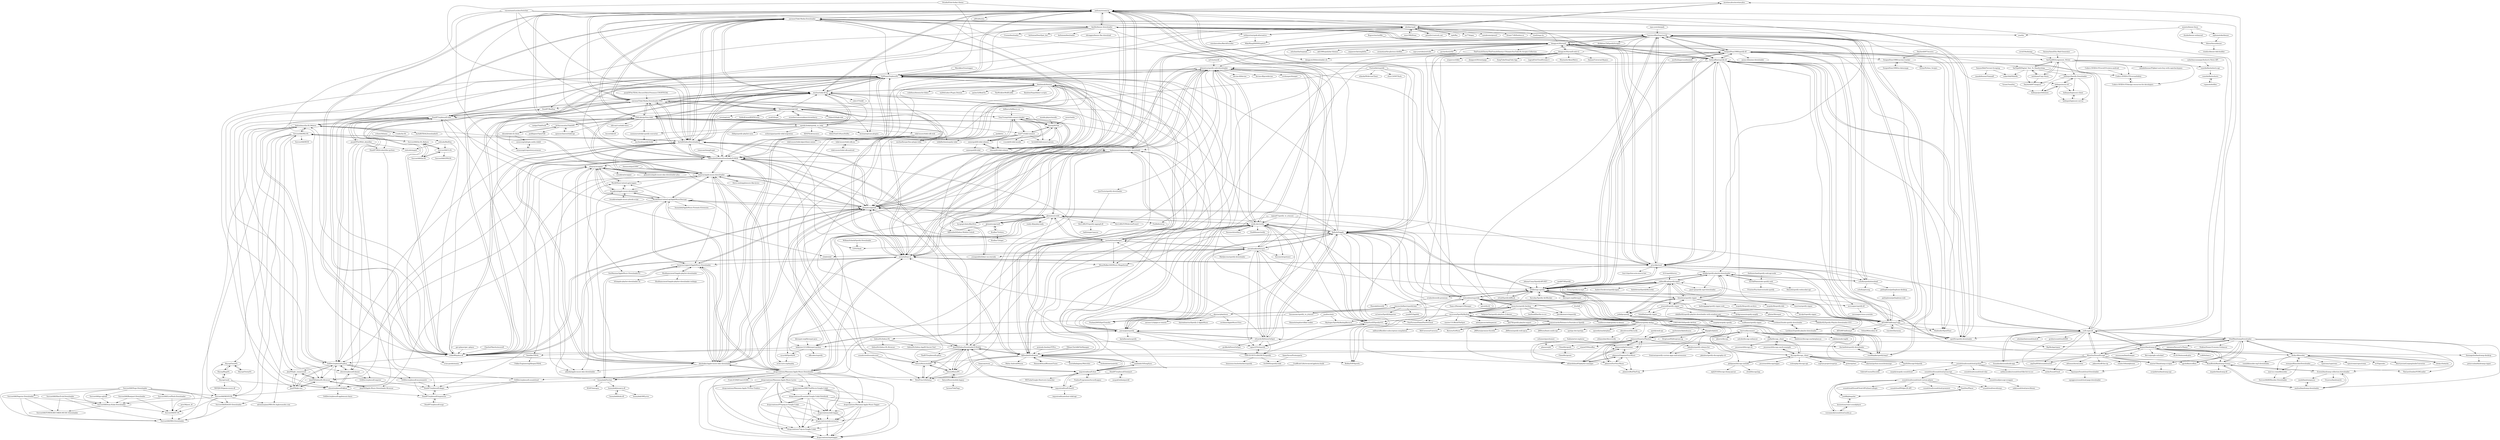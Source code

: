 digraph G {
"nicotine-plus/nicotine-plus" -> "nathom/streamrip" ["e"=1]
"nicotine-plus/nicotine-plus" -> "alexkay/spek" ["e"=1]
"deepjyoti30/ytmdl" -> "deepjyoti30/ytmdl-web-v2"
"deepjyoti30/ytmdl" -> "pystardust/ytfzf" ["e"=1]
"deepjyoti30/ytmdl" -> "LaurenceRawlings/savify"
"deepjyoti30/ytmdl" -> "SathyaBhat/spotify-dl"
"deepjyoti30/ytmdl" -> "spotDL/spotify-downloader" ["e"=1]
"deepjyoti30/ytmdl" -> "deepjyoti30/downloader-cli"
"deepjyoti30/ytmdl" -> "TheFrenchGhosty/TheFrenchGhostys-Ultimate-YouTube-DL-Scripts-Collection" ["e"=1]
"deepjyoti30/ytmdl" -> "sdushantha/tmpmail" ["e"=1]
"deepjyoti30/ytmdl" -> "nathom/streamrip"
"deepjyoti30/ytmdl" -> "adi1090x/polybar-themes" ["e"=1]
"deepjyoti30/ytmdl" -> "artyshko/smd"
"deepjyoti30/ytmdl" -> "migueravila/simplefox" ["e"=1]
"deepjyoti30/ytmdl" -> "eromatiya/the-glorious-dotfiles" ["e"=1]
"deepjyoti30/ytmdl" -> "mps-youtube/yewtube" ["e"=1]
"deepjyoti30/ytmdl" -> "SwapnilSoni1999/spotify-dl"
"yaronzz/Tidal-Media-Downloader" -> "yaronzz/Tidal-Media-Downloader-PRO"
"yaronzz/Tidal-Media-Downloader" -> "vitiko98/qobuz-dl"
"yaronzz/Tidal-Media-Downloader" -> "nathom/streamrip"
"yaronzz/Tidal-Media-Downloader" -> "ImAiiR/QobuzDownloaderX"
"yaronzz/Tidal-Media-Downloader" -> "exislow/tidal-dl-ng"
"yaronzz/Tidal-Media-Downloader" -> "OrfiTeam/OrpheusDL"
"yaronzz/Tidal-Media-Downloader" -> "Mastermindzh/tidal-hifi"
"yaronzz/Tidal-Media-Downloader" -> "miraclx/freyr-js"
"yaronzz/Tidal-Media-Downloader" -> "EbbLabs/python-tidal"
"yaronzz/Tidal-Media-Downloader" -> "glomatico/gamdl"
"yaronzz/Tidal-Media-Downloader" -> "DJDoubleD/QobuzDownloaderX-MOD"
"yaronzz/Tidal-Media-Downloader" -> "alexkay/spek"
"yaronzz/Tidal-Media-Downloader" -> "scdl-org/scdl"
"yaronzz/Tidal-Media-Downloader" -> "Rafiuth/Soggfy"
"yaronzz/Tidal-Media-Downloader" -> "kmille/deezer-downloader"
"JohnnyCrazy/SpotifyAPI-NET" -> "jwallet/spy-spotify" ["e"=1]
"enzo1982/freac" -> "alexkay/spek" ["e"=1]
"librespot-org/librespot" -> "jwallet/spy-spotify" ["e"=1]
"soundcrowd/soundcrowd" -> "SaturnMusic/mobile" ["e"=1]
"soundcrowd/soundcrowd" -> "PetitPrinc3/Alchemy" ["e"=1]
"kmille/deezer-downloader" -> "nathom/streamrip"
"kmille/deezer-downloader" -> "An0nimia/deezloader" ["e"=1]
"kmille/deezer-downloader" -> "sferaggio/deezer-flac-download"
"kmille/deezer-downloader" -> "OrfiTeam/OrpheusDL"
"kmille/deezer-downloader" -> "LaurenceRawlings/savify"
"kmille/deezer-downloader" -> "yaronzz/Tidal-Media-Downloader-PRO"
"kmille/deezer-downloader" -> "yne/dzr"
"kmille/deezer-downloader" -> "DJDoubleD/refreezer"
"kmille/deezer-downloader" -> "artyshko/smd"
"kmille/deezer-downloader" -> "SathyaBhat/spotify-dl"
"kmille/deezer-downloader" -> "miraclx/freyr-js"
"kmille/deezer-downloader" -> "vitiko98/qobuz-dl"
"kmille/deezer-downloader" -> "yaronzz/Tidal-Media-Downloader"
"kmille/deezer-downloader" -> "Utonia/deezloader"
"kmille/deezer-downloader" -> "An0nimia/DeezSpot_bot" ["e"=1]
"Soundnode/soundnode-app" -> "scdl-org/scdl" ["e"=1]
"mps-youtube/pafy" -> "LaurenceRawlings/savify" ["e"=1]
"Otiel/BandcampDownloader" -> "iheanyi/bandcamp-dl"
"Otiel/BandcampDownloader" -> "RyanBluth/Bandcamp-Greasy"
"Otiel/BandcampDownloader" -> "Miserlou/SoundScrape"
"Otiel/BandcampDownloader" -> "Ezwen/bandcamp-collection-downloader"
"Otiel/BandcampDownloader" -> "obskyr/khinsider"
"Otiel/BandcampDownloader" -> "themagiulio/bandcamp-desktop"
"Otiel/BandcampDownloader" -> "scdl-org/scdl"
"Otiel/BandcampDownloader" -> "gpchelkin/scdlbot" ["e"=1]
"Otiel/BandcampDownloader" -> "namazso/SecureUxTheme" ["e"=1]
"Otiel/BandcampDownloader" -> "nicotine-plus/nicotine-plus" ["e"=1]
"Otiel/BandcampDownloader" -> "easlice/bandcamp-downloader"
"Otiel/BandcampDownloader" -> "RipMeApp/ripme" ["e"=1]
"Otiel/BandcampDownloader" -> "Nuklon/Steam-Economy-Enhancer" ["e"=1]
"Otiel/BandcampDownloader" -> "masterT/bandcamp-scraper"
"Otiel/BandcampDownloader" -> "staniel359/muffon" ["e"=1]
"Ottodix/Eole-foobar-theme" -> "OrfiTeam/OrpheusDL" ["e"=1]
"Ottodix/Eole-foobar-theme" -> "nathom/streamrip" ["e"=1]
"Ottodix/Eole-foobar-theme" -> "ImAiiR/QobuzDownloaderX" ["e"=1]
"mopidy/mopidy-spotify" -> "jodal/pyspotify" ["e"=1]
"mediter/miio" -> "Skyleiger/SpotMyBackupReverse"
"mediter/miio" -> "Hanashi/impfzertifikat-wallet"
"sigma67/spotify_to_ytmusic" -> "watsonbox/exportify" ["e"=1]
"sigma67/spotify_to_ytmusic" -> "Pushan2005/SpotTransfer" ["e"=1]
"sigma67/spotify_to_ytmusic" -> "zotify-dev/zotify" ["e"=1]
"SwapnilSoni1999/spotify-dl" -> "LaurenceRawlings/savify"
"SwapnilSoni1999/spotify-dl" -> "SathyaBhat/spotify-dl"
"SwapnilSoni1999/spotify-dl" -> "artyshko/smd"
"SwapnilSoni1999/spotify-dl" -> "AllToMP3/alltomp3-app"
"SwapnilSoni1999/spotify-dl" -> "spotDL/spotify-downloader" ["e"=1]
"SwapnilSoni1999/spotify-dl" -> "miraclx/freyr-js"
"SwapnilSoni1999/spotify-dl" -> "jwallet/spy-spotify"
"SwapnilSoni1999/spotify-dl" -> "SaiTeja69/Assignment_Writer"
"SwapnilSoni1999/spotify-dl" -> "anime-dl/anime-downloader" ["e"=1]
"SwapnilSoni1999/spotify-dl" -> "deepjyoti30/ytmdl"
"SwapnilSoni1999/spotify-dl" -> "Shabinder/SpotiFlyer" ["e"=1]
"SwapnilSoni1999/spotify-dl" -> "schollz/spotifydownload"
"SwapnilSoni1999/spotify-dl" -> "SaiTeja69/Digital_Text_To_Handwriting"
"SwapnilSoni1999/spotify-dl" -> "justfoolingaround/animdl" ["e"=1]
"SwapnilSoni1999/spotify-dl" -> "SwapnilSoni1999/vaccine-tracker"
"artyshko/smd" -> "LaurenceRawlings/savify"
"artyshko/smd" -> "SathyaBhat/spotify-dl"
"artyshko/smd" -> "jwallet/spy-spotify"
"artyshko/smd" -> "SwapnilSoni1999/spotify-dl"
"artyshko/smd" -> "AllToMP3/alltomp3-app"
"artyshko/smd" -> "miraclx/freyr-js"
"artyshko/smd" -> "spotDL/spotify-downloader" ["e"=1]
"artyshko/smd" -> "glomatico/gamdl"
"artyshko/smd" -> "deepjyoti30/ytmdl"
"artyshko/smd" -> "qrpike/spotify-playlist-downloader"
"artyshko/smd" -> "kmille/deezer-downloader"
"artyshko/smd" -> "lzzy12/python-aria-mirror-bot" ["e"=1]
"artyshko/smd" -> "schollz/spotifydownload"
"artyshko/smd" -> "yaronzz/Tidal-Media-Downloader"
"artyshko/smd" -> "nathom/streamrip"
"get-iplayer/get_iplayer" -> "vitiko98/qobuz-dl" ["e"=1]
"yueyericardo/Netease-to-Youtube-or-Spotify" -> "Bistutu/GoMusic" ["e"=1]
"yueyericardo/Netease-to-Youtube-or-Spotify" -> "secuvera/SpotMyBackup"
"yueyericardo/Netease-to-Youtube-or-Spotify" -> "eallion/uBlacklist-subscription-compilation" ["e"=1]
"yueyericardo/Netease-to-Youtube-or-Spotify" -> "BiliUniverse/Universe" ["e"=1]
"Xeroday/Spotify-Ad-Blocker" -> "jwallet/spy-spotify" ["e"=1]
"purpl3F0x/TIDAL-Discord-Rich-Presence-UNOFFICIAL" -> "yaronzz/Tidal-Media-Downloader-PRO" ["e"=1]
"Miserlou/SoundScrape" -> "scdl-org/scdl"
"Miserlou/SoundScrape" -> "iheanyi/bandcamp-dl"
"Miserlou/SoundScrape" -> "Otiel/BandcampDownloader"
"Miserlou/SoundScrape" -> "5quinque/Soundcloud-Downloader"
"Miserlou/SoundScrape" -> "soundcloud/soundcloud-python"
"Miserlou/SoundScrape" -> "masterT/bandcamp-scraper"
"Miserlou/SoundScrape" -> "althonos/InstaLooter" ["e"=1]
"Miserlou/SoundScrape" -> "robbeofficial/spotifyripper"
"Miserlou/SoundScrape" -> "jakiestfu/off-the-rip" ["e"=1]
"Miserlou/SoundScrape" -> "aiej5ta093d/soundcloud-dl"
"Miserlou/SoundScrape" -> "RyanBluth/Bandcamp-Greasy"
"Miserlou/SoundScrape" -> "rembo10/headphones" ["e"=1]
"Miserlou/SoundScrape" -> "yackx/SoundCloud"
"Miserlou/SoundScrape" -> "gpchelkin/scdlbot" ["e"=1]
"Miserlou/SoundScrape" -> "Soundnode/soundnode-app" ["e"=1]
"pathephone/pathephone-desktop" -> "pathephone/pathephone-web"
"moode-player/moode" -> "shawaj/HiTide" ["e"=1]
"x0uid/SpotifyAdBlock" -> "jwallet/spy-spotify" ["e"=1]
"x0uid/SpotifyAdBlock" -> "artyshko/smd" ["e"=1]
"akornor/playlistor" -> "simonschellaert/spotify2am"
"akornor/playlistor" -> "bunnykek/Fetcher"
"akornor/playlistor" -> "revblaze/AppleMusicUltra" ["e"=1]
"akornor/playlistor" -> "saviour123/japa-or-remote" ["e"=1]
"akornor/playlistor" -> "miraclx/freyr-js"
"akornor/playlistor" -> "therealmarius/Spotify-2-AppleMusic"
"schollz/spotifydownload" -> "schollz/getsong"
"schollz/spotifydownload" -> "LaurenceRawlings/savify"
"schollz/spotifydownload" -> "pathephone/pathephone-desktop"
"schollz/spotifydownload" -> "qrpike/spotify-playlist-downloader"
"ssemenova/tidal-spotify-converter" -> "taschenb/spotify2tidal"
"Shpigford/plylst" -> "DroptuneHQ/droptune-og"
"Shpigford/plylst" -> "plamere/SmarterPlaylists"
"librespot-org/librespot-java" -> "kokarare1212/librespot-python" ["e"=1]
"Sorrow446/Ti-DL" -> "Sorrow446/Qo-DL"
"Sorrow446/Ti-DL" -> "Sorrow446/Qo-DL-Reborn"
"Sorrow446/Ti-DL" -> "Sorrow446/GPM-DL"
"eviabs/downtify-premium" -> "Shawak/downtify"
"eviabs/downtify-premium" -> "Rafiuth/Soggfy"
"eviabs/downtify-premium" -> "jwallet/spy-spotify"
"zachwinter/kaleidosync" -> "plamere/SmarterPlaylists" ["e"=1]
"Ezwen/bandcamp-collection-downloader" -> "RyanBluth/Bandcamp-Greasy"
"Ezwen/bandcamp-collection-downloader" -> "Ovyerus/bandsnatch"
"Ezwen/bandcamp-collection-downloader" -> "easlice/bandcamp-downloader"
"Ezwen/bandcamp-collection-downloader" -> "meeb/bandcampsync"
"dvx/lofi" -> "JMPerez/spotify-dedup" ["e"=1]
"dvx/lofi" -> "secuvera/SpotMyBackup" ["e"=1]
"helpsterTee/spotify-playlists-2-deezer" -> "stefdworschak/spotify-to-deezer"
"CharlesPikachu/musicdl" -> "vitiko98/qobuz-dl" ["e"=1]
"jesseward/discogs-oauth-example" -> "joalla/discogs_client"
"jesseward/discogs-oauth-example" -> "discogs/discogs_client"
"jodal/pyspotify" -> "mopidy/mopidy-spotify" ["e"=1]
"jodal/pyspotify" -> "robbeofficial/spotifyripper"
"jodal/pyspotify" -> "hbashton/spotify-ripper"
"discogs/discogs_client" -> "jesseward/discogs-oauth-example"
"discogs/discogs_client" -> "philipmat/discogs-xml2db"
"discogs/discogs_client" -> "joalla/discogs_client"
"discogs/discogs_client" -> "bartve/disconnect"
"discogs/discogs_client" -> "alastair/python-musicbrainzngs" ["e"=1]
"discogs/discogs_client" -> "jesseward/discogstagger"
"discogs/discogs_client" -> "ricbra/php-discogs-api"
"discogs/discogs_client" -> "supriya-project/supriya" ["e"=1]
"discogs/discogs_client" -> "pylast/pylast" ["e"=1]
"discogs/discogs_client" -> "soundcloud/soundcloud-python"
"discogs/discogs_client" -> "lim93/DiscogsToSpotify"
"hedwiggggg/spotify-ripper-web" -> "lavolp3/spotify-ripper"
"okonek/tidal-cli-client" -> "0xVasconcelos/TidalAPI"
"okonek/tidal-cli-client" -> "arnesongit/repository.arneson"
"okonek/tidal-cli-client" -> "arnesongit/plugin.audio.tidal2"
"okonek/tidal-cli-client" -> "EbbLabs/python-tidal"
"CHEF-KOCH/Spotify-Ad-free" -> "jwallet/spy-spotify" ["e"=1]
"gchudov/cuetools.net" -> "alexkay/spek" ["e"=1]
"ToneDen/Player" -> "jxnblk/plangular"
"spencercharest/tidal-api" -> "0xVasconcelos/TidalAPI"
"redsudo/RedSea" -> "redsudo/mqaid"
"redsudo/RedSea" -> "evan-goode/mania"
"redsudo/RedSea" -> "Sorrow446/Ti-DL"
"RyanBluth/Bandcamp-Greasy" -> "easlice/bandcamp-downloader"
"RyanBluth/Bandcamp-Greasy" -> "Ezwen/bandcamp-collection-downloader"
"RyanBluth/Bandcamp-Greasy" -> "impaler/bandcamp-dl"
"RyanBluth/Bandcamp-Greasy" -> "Otiel/BandcampDownloader"
"soundcloud/java-api-wrapper" -> "nok/soundcloud-java-library"
"Sorrow446/Qo-DL" -> "Sorrow446/Ti-DL"
"Sorrow446/Qo-DL" -> "Sorrow446/Qo-DL-Reborn"
"marcus-crane/khinsider" -> "Sorrow446/KHInsider-Downloader"
"sdushantha/tmpmail" -> "deepjyoti30/ytmdl" ["e"=1]
"alexkay/spek" -> "withmorten/spek-alternative"
"alexkay/spek" -> "xiph/flac" ["e"=1]
"alexkay/spek" -> "nicotine-plus/nicotine-plus" ["e"=1]
"alexkay/spek" -> "nu774/qaac" ["e"=1]
"alexkay/spek" -> "nathom/streamrip"
"alexkay/spek" -> "gchudov/cuetools.net" ["e"=1]
"alexkay/spek" -> "metabrainz/picard" ["e"=1]
"alexkay/spek" -> "yaronzz/Tidal-Media-Downloader"
"alexkay/spek" -> "ImAiiR/QobuzDownloaderX"
"alexkay/spek" -> "dream7180/foobox-cn" ["e"=1]
"alexkay/spek" -> "zhaarey/apple-music-downloader"
"alexkay/spek" -> "DJDoubleD/QobuzDownloaderX-MOD"
"alexkay/spek" -> "enzo1982/freac" ["e"=1]
"alexkay/spek" -> "clsid2/mpc-hc" ["e"=1]
"alexkay/spek" -> "MikeWang000000/spek-X"
"ImAiiR/QobuzDownloaderX" -> "vitiko98/qobuz-dl"
"ImAiiR/QobuzDownloaderX" -> "DJDoubleD/QobuzDownloaderX-MOD"
"ImAiiR/QobuzDownloaderX" -> "yaronzz/Tidal-Media-Downloader-PRO"
"ImAiiR/QobuzDownloaderX" -> "nathom/streamrip"
"ImAiiR/QobuzDownloaderX" -> "Sorrow446/MQ-DL"
"ImAiiR/QobuzDownloaderX" -> "badumbass/Qo-DL-Reborn"
"ImAiiR/QobuzDownloaderX" -> "yaronzz/Tidal-Media-Downloader"
"ImAiiR/QobuzDownloaderX" -> "JemPH/QobuzDownloaderX-Mobile"
"ImAiiR/QobuzDownloaderX" -> "OrfiTeam/OrpheusDL"
"ImAiiR/QobuzDownloaderX" -> "glomatico/gamdl"
"ImAiiR/QobuzDownloaderX" -> "exislow/tidal-dl-ng"
"ImAiiR/QobuzDownloaderX" -> "zhaarey/apple-music-downloader"
"ImAiiR/QobuzDownloaderX" -> "alacleaker/apple-music-alac-downloader"
"ImAiiR/QobuzDownloaderX" -> "badmannersteam/murglar-downloads"
"ImAiiR/QobuzDownloaderX" -> "OrfiDev/orpheusdl-qobuz"
"miraclx/freyr-js" -> "glomatico/gamdl"
"miraclx/freyr-js" -> "dropcreations/Manzana-Apple-Music-Downloader"
"miraclx/freyr-js" -> "nathom/streamrip"
"miraclx/freyr-js" -> "vitiko98/qobuz-dl"
"miraclx/freyr-js" -> "alacleaker/apple-music-alac-downloader"
"miraclx/freyr-js" -> "LaurenceRawlings/savify"
"miraclx/freyr-js" -> "ImAiiR/QobuzDownloaderX"
"miraclx/freyr-js" -> "zhaarey/apple-music-downloader"
"miraclx/freyr-js" -> "yaronzz/Tidal-Media-Downloader"
"miraclx/freyr-js" -> "yaronzz/Tidal-Media-Downloader-PRO"
"miraclx/freyr-js" -> "OrfiTeam/OrpheusDL"
"miraclx/freyr-js" -> "loveyoursupport/AppleMusic-Downloader"
"miraclx/freyr-js" -> "MoonWalker440/Music-Megathread" ["e"=1]
"miraclx/freyr-js" -> "artyshko/smd"
"miraclx/freyr-js" -> "SwapnilSoni1999/spotify-dl"
"yaronzz/Tidal-Media-Downloader-PRO" -> "yaronzz/Tidal-Media-Downloader"
"yaronzz/Tidal-Media-Downloader-PRO" -> "ImAiiR/QobuzDownloaderX"
"yaronzz/Tidal-Media-Downloader-PRO" -> "vitiko98/qobuz-dl"
"yaronzz/Tidal-Media-Downloader-PRO" -> "exislow/tidal-dl-ng"
"yaronzz/Tidal-Media-Downloader-PRO" -> "nathom/streamrip"
"yaronzz/Tidal-Media-Downloader-PRO" -> "OrfiTeam/OrpheusDL"
"yaronzz/Tidal-Media-Downloader-PRO" -> "DJDoubleD/QobuzDownloaderX-MOD"
"yaronzz/Tidal-Media-Downloader-PRO" -> "Dniel97/orpheusdl-tidal"
"yaronzz/Tidal-Media-Downloader-PRO" -> "glomatico/gamdl"
"yaronzz/Tidal-Media-Downloader-PRO" -> "Mastermindzh/tidal-hifi"
"yaronzz/Tidal-Media-Downloader-PRO" -> "miraclx/freyr-js"
"yaronzz/Tidal-Media-Downloader-PRO" -> "EbbLabs/python-tidal"
"yaronzz/Tidal-Media-Downloader-PRO" -> "Rafiuth/Soggfy"
"yaronzz/Tidal-Media-Downloader-PRO" -> "Dniel97/RedSea"
"yaronzz/Tidal-Media-Downloader-PRO" -> "badumbass/Qo-DL-Reborn"
"vitiko98/qobuz-dl" -> "ImAiiR/QobuzDownloaderX"
"vitiko98/qobuz-dl" -> "nathom/streamrip"
"vitiko98/qobuz-dl" -> "yaronzz/Tidal-Media-Downloader"
"vitiko98/qobuz-dl" -> "yaronzz/Tidal-Media-Downloader-PRO"
"vitiko98/qobuz-dl" -> "DJDoubleD/QobuzDownloaderX-MOD"
"vitiko98/qobuz-dl" -> "OrfiTeam/OrpheusDL"
"vitiko98/qobuz-dl" -> "glomatico/gamdl"
"vitiko98/qobuz-dl" -> "exislow/tidal-dl-ng"
"vitiko98/qobuz-dl" -> "badumbass/Qo-DL-Reborn"
"vitiko98/qobuz-dl" -> "miraclx/freyr-js"
"vitiko98/qobuz-dl" -> "alacleaker/apple-music-alac-downloader"
"vitiko98/qobuz-dl" -> "zhaarey/apple-music-downloader"
"vitiko98/qobuz-dl" -> "Sorrow446/MQ-DL"
"vitiko98/qobuz-dl" -> "OrfiDev/orpheusdl-qobuz"
"vitiko98/qobuz-dl" -> "Dniel97/orpheusdl-tidal"
"fsahin/artist-explorer" -> "plamere/playlistminer" ["e"=1]
"fsahin/artist-explorer" -> "eduardolima93/playlist-manager" ["e"=1]
"SaiTeja69/Assignment_Writer" -> "SaiTeja69/Digital_Text_To_Handwriting"
"SaiTeja69/Assignment_Writer" -> "imlolman/Copy-Pasta"
"SaiTeja69/Assignment_Writer" -> "Coders-Of-XDA-OT/coronaSafety"
"SaiTeja69/Assignment_Writer" -> "Coders-Of-XDA-OT/design-resources-for-developers"
"SaiTeja69/Assignment_Writer" -> "Dayhawk007/magurn"
"SaiTeja69/Assignment_Writer" -> "hidimpu/Spotify-Downloader"
"SaiTeja69/Assignment_Writer" -> "sumitkolhe/inshorts-api"
"SaiTeja69/Assignment_Writer" -> "imankitkumar/Filpkart-auto-buy-with-captcha-bypass" ["e"=1]
"strawberrymusicplayer/strawberry" -> "Mastermindzh/tidal-hifi" ["e"=1]
"xiph/flac" -> "alexkay/spek" ["e"=1]
"covid19india/api" -> "SaiTeja69/Assignment_Writer" ["e"=1]
"JMPerez/spotify-dedup" -> "eduardolima93/playlist-manager"
"JMPerez/spotify-dedup" -> "JMPerez/promise-throttle"
"JMPerez/spotify-dedup" -> "plamere/SortYourMusic"
"JMPerez/spotify-dedup" -> "watsonbox/exportify"
"JMPerez/spotify-dedup" -> "plamere/SmarterPlaylists"
"JMPerez/spotify-dedup" -> "plamere/playlistminer"
"JMPerez/spotify-dedup" -> "JMPerez/spotify-web-api-js" ["e"=1]
"JMPerez/spotify-dedup" -> "secuvera/SpotMyBackup"
"JMPerez/spotify-dedup" -> "jakubito/spotify-release-list"
"JMPerez/spotify-dedup" -> "alexolivero/Obscurify"
"JMPerez/spotify-dedup" -> "JMPerez/beats-audio-api" ["e"=1]
"JMPerez/spotify-dedup" -> "3raxton/spicetify-custom-apps-and-extensions" ["e"=1]
"JMPerez/spotify-dedup" -> "spotipy-dev/spotipy" ["e"=1]
"JMPerez/spotify-dedup" -> "spicetify/marketplace" ["e"=1]
"JMPerez/spotify-dedup" -> "Shpigford/plylst"
"caseychu/spotify-backup" -> "watsonbox/exportify"
"caseychu/spotify-backup" -> "secuvera/SpotMyBackup"
"caseychu/spotify-backup" -> "robbeofficial/spotifyripper"
"caseychu/spotify-backup" -> "helpsterTee/spotify-playlists-2-deezer"
"caseychu/spotify-backup" -> "linsomniac/spotify_to_ytmusic" ["e"=1]
"caseychu/spotify-backup" -> "benfoxall/lastfm-to-csv" ["e"=1]
"caseychu/spotify-backup" -> "JMPerez/spotify-dedup"
"caseychu/spotify-backup" -> "pavelkomarov/exportify"
"meik97/XSpotify" -> "jwallet/spy-spotify" ["e"=1]
"thelinmichael/spotify-web-api-node" -> "TooTallNate/node-spotify-web" ["e"=1]
"scdl-org/scdl" -> "Miserlou/SoundScrape"
"scdl-org/scdl" -> "iheanyi/bandcamp-dl"
"scdl-org/scdl" -> "aiej5ta093d/soundcloud-dl"
"scdl-org/scdl" -> "nathom/streamrip"
"scdl-org/scdl" -> "Soundnode/soundnode-app" ["e"=1]
"scdl-org/scdl" -> "spotDL/spotify-downloader" ["e"=1]
"scdl-org/scdl" -> "yaronzz/Tidal-Media-Downloader"
"scdl-org/scdl" -> "5quinque/Soundcloud-Downloader"
"scdl-org/scdl" -> "deepjyoti30/ytmdl"
"scdl-org/scdl" -> "sdushantha/soundcloud-dl" ["e"=1]
"scdl-org/scdl" -> "Otiel/BandcampDownloader"
"scdl-org/scdl" -> "SathyaBhat/spotify-dl"
"scdl-org/scdl" -> "SwapnilSoni1999/spotify-dl"
"scdl-org/scdl" -> "grobie/soundcloud2000"
"scdl-org/scdl" -> "RipMeApp/ripme" ["e"=1]
"joalla/discogs_client" -> "jesseward/discogs-oauth-example"
"joalla/discogs_client" -> "discogs/discogs_client"
"joalla/discogs_client" -> "jesseward/discogs-cli"
"jakubito/spotify-release-list" -> "3raxton/spicetify-custom-apps-and-extensions" ["e"=1]
"jakubito/spotify-release-list" -> "jakubito/spotify-discography-cli"
"voronianski/soundcloud-audio.js" -> "kosmetism/react-soundplayer" ["e"=1]
"voronianski/soundcloud-audio.js" -> "soundcloud/soundcloud-custom-player"
"EbbLabs/python-tidal" -> "0xVasconcelos/TidalAPI"
"EbbLabs/python-tidal" -> "tehkillerbee/mopidy-tidal"
"EbbLabs/python-tidal" -> "hmelder/TIDAL"
"EbbLabs/python-tidal" -> "spotify2tidal/spotify_to_tidal"
"EbbLabs/python-tidal" -> "yaronzz/Tidal-Media-Downloader"
"EbbLabs/python-tidal" -> "melgu/TidalSwift"
"EbbLabs/python-tidal" -> "exislow/tidal-dl-ng"
"EbbLabs/python-tidal" -> "yaronzz/Tidal-Media-Downloader-PRO"
"EbbLabs/python-tidal" -> "spencercharest/tidal-api"
"EbbLabs/python-tidal" -> "ssemenova/tidal-spotify-converter"
"EbbLabs/python-tidal" -> "taschenb/spotify2tidal"
"EbbLabs/python-tidal" -> "Mastermindzh/tidal-hifi"
"EbbLabs/python-tidal" -> "ebb-earl-co/tidal-wave"
"EbbLabs/python-tidal" -> "GioF71/tidal-connect"
"EbbLabs/python-tidal" -> "michaelherger/lms-plugin-tidal" ["e"=1]
"plamere/SortYourMusic" -> "plamere/SmarterPlaylists"
"plamere/SortYourMusic" -> "plamere/OrganizeYourMusic"
"plamere/SortYourMusic" -> "plamere/playlistminer"
"plamere/SortYourMusic" -> "plamere/BoilTheFrog"
"LaurenceRawlings/savify" -> "SwapnilSoni1999/spotify-dl"
"LaurenceRawlings/savify" -> "SathyaBhat/spotify-dl"
"LaurenceRawlings/savify" -> "artyshko/smd"
"LaurenceRawlings/savify" -> "AllToMP3/alltomp3-app"
"LaurenceRawlings/savify" -> "couldbejake/spotify2mp3"
"LaurenceRawlings/savify" -> "miraclx/freyr-js"
"LaurenceRawlings/savify" -> "jwallet/spy-spotify"
"LaurenceRawlings/savify" -> "deepjyoti30/ytmdl"
"LaurenceRawlings/savify" -> "schollz/spotifydownload"
"LaurenceRawlings/savify" -> "kmille/deezer-downloader"
"LaurenceRawlings/savify" -> "spotDL/spotify-downloader" ["e"=1]
"LaurenceRawlings/savify" -> "glomatico/spotify-web-downloader"
"LaurenceRawlings/savify" -> "the-batfish/spotify-downloader"
"LaurenceRawlings/savify" -> "AliAkhtari78/SpotifyScraper"
"LaurenceRawlings/savify" -> "Shabinder/SpotiFlyer" ["e"=1]
"obskyr/khinsider" -> "obskyr/thehylia"
"obskyr/khinsider" -> "weespin/KhinsiderDownloader"
"obskyr/khinsider" -> "trash/khinsider-mp3-downloader"
"obskyr/khinsider" -> "TheLastZombie/VGMLoader"
"obskyr/khinsider" -> "marcus-crane/khinsider"
"obskyr/khinsider" -> "vgmtrans/vgmtrans" ["e"=1]
"obskyr/khinsider" -> "vgmstream/vgmstream" ["e"=1]
"obskyr/khinsider" -> "Otiel/BandcampDownloader"
"obskyr/khinsider" -> "m35/jpsxdec" ["e"=1]
"obskyr/khinsider" -> "libertyernie/LoopingAudioConverter" ["e"=1]
"obskyr/khinsider" -> "iheanyi/bandcamp-dl"
"AmmeySaini/Edu-Mail-Generator" -> "SaiTeja69/Assignment_Writer" ["e"=1]
"cyberboysumanjay/Inshorts-News-API" -> "sumitkolhe/inshorts-api" ["e"=1]
"Dniel97/RedSea" -> "Dniel97/orpheusdl-tidal"
"soundcloud/soundcloud-javascript" -> "soundcloud/waveformjs"
"soundcloud/soundcloud-javascript" -> "soundcloud/java-api-wrapper"
"soundcloud/soundcloud-javascript" -> "soundcloud/soundcloud-custom-player"
"Mastermindzh/tidal-hifi" -> "Nokse22/high-tide"
"Mastermindzh/tidal-hifi" -> "yaronzz/Tidal-Media-Downloader"
"Mastermindzh/tidal-hifi" -> "yaronzz/Tidal-Media-Downloader-PRO"
"Mastermindzh/tidal-hifi" -> "exislow/tidal-dl-ng"
"Mastermindzh/tidal-hifi" -> "uwu/neptune" ["e"=1]
"Mastermindzh/tidal-hifi" -> "EbbLabs/python-tidal"
"Mastermindzh/tidal-hifi" -> "nathom/streamrip"
"Mastermindzh/tidal-hifi" -> "TonyTromp/tidal-connect-docker"
"Mastermindzh/tidal-hifi" -> "vitiko98/qobuz-dl"
"Mastermindzh/tidal-hifi" -> "strawberrymusicplayer/strawberry" ["e"=1]
"Mastermindzh/tidal-hifi" -> "Audio4Linux/JDSP4Linux" ["e"=1]
"Mastermindzh/tidal-hifi" -> "Inrixia/neptune-plugins" ["e"=1]
"Mastermindzh/tidal-hifi" -> "spotify2tidal/spotify_to_tidal"
"Mastermindzh/tidal-hifi" -> "xou816/spot" ["e"=1]
"Mastermindzh/tidal-hifi" -> "shawaj/HiTide"
"siphomateke/deezer" -> "SibrenVasse/deezer"
"jrnewell/spotify-ripper" -> "robbeofficial/spotifyripper"
"jrnewell/spotify-ripper" -> "hbashton/spotify-ripper"
"jrnewell/spotify-ripper" -> "SolidHal/spotify-ripper"
"jrnewell/spotify-ripper" -> "jodal/pyspotify"
"jrnewell/spotify-ripper" -> "Lordmau5/node-spotify-downloader"
"jrnewell/spotify-ripper" -> "dekiller82/spotify-playlist-downloader-with-windows-gui"
"jrnewell/spotify-ripper" -> "qrpike/spotify-playlist-downloader"
"jrnewell/spotify-ripper" -> "plietar/librespot" ["e"=1]
"jrnewell/spotify-ripper" -> "dirkgroenen/mopidy-mopify" ["e"=1]
"echonest/pyechonest" -> "plamere/pbl" ["e"=1]
"Coders-Of-XDA-OT/covid19-status-android" -> "Coders-Of-XDA-OT/coronaSafety"
"weespin/KhinsiderDownloader" -> "Sorrow446/KHInsider-Downloader"
"weespin/KhinsiderDownloader" -> "marcus-crane/khinsider"
"weespin/KhinsiderDownloader" -> "obskyr/khinsider"
"weespin/KhinsiderDownloader" -> "TheLastZombie/VGMLoader"
"5quinque/Soundcloud-Downloader" -> "squigjess/soundcloud-page-downloader"
"bartve/disconnect" -> "aknorw/discojs"
"bartve/disconnect" -> "discogs/discogs_client"
"bartve/disconnect" -> "salcido/discogs-enhancer"
"bartve/disconnect" -> "danbiwer/discogs-marketplace-js"
"bartve/disconnect" -> "masterT/bandcamp-scraper"
"bartve/disconnect" -> "philipmat/discogs-xml2db"
"bartve/disconnect" -> "joalla/discogs_client"
"bartve/disconnect" -> "nikhilm/node-taglib" ["e"=1]
"bartve/disconnect" -> "lim93/DiscogsToSpotify"
"philipmat/discogs-xml2db" -> "clrnd/discogs2pg"
"philipmat/discogs-xml2db" -> "mjb2010/Discogs-dump-parser"
"philipmat/discogs-xml2db" -> "discogs/discogs_client"
"SibrenVasse/deezer" -> "vtenfys/deezer-deb-builder"
"Sorrow446/MQ-DL" -> "Sorrow446/MOOV-DL"
"Sorrow446/MQ-DL" -> "badumbass/Qo-DL-Reborn"
"Sorrow446/MQ-DL" -> "Sorrow446/HRA-Downloader"
"Sorrow446/MQ-DL" -> "ImAiiR/QobuzDownloaderX"
"Sorrow446/MQ-DL" -> "adrianmejiam/HRA-DL-highresaudio.com"
"Sorrow446/MQ-DL" -> "Slyyxp/GeniePy"
"Sorrow446/MQ-DL" -> "Sorrow446/IDAGIO-Downloader"
"vvaidy/Qo-DL" -> "badumbass/Qo-DL-Reborn"
"Slyyxp/GeniePy" -> "Slyyxp/BugsPy"
"Slyyxp/GeniePy" -> "Slyyxp/OtotoyPy"
"Slyyxp/BugsPy" -> "Slyyxp/GeniePy"
"Slyyxp/BugsPy" -> "Slyyxp/rsack"
"sumitkolhe/inshorts-api" -> "sumitkolhe/inshorts"
"themagiulio/bandcamp-desktop" -> "petercunha/bandcamp-ripper"
"badumbass/Qo-DL-Reborn" -> "vvaidy/Qo-DL"
"badumbass/Qo-DL-Reborn" -> "Sorrow446/MQ-DL"
"badumbass/Qo-DL-Reborn" -> "ImAiiR/TIDALDownloaderX"
"badumbass/Qo-DL-Reborn" -> "OrfiDev/orpheusdl-qobuz"
"badumbass/Qo-DL-Reborn" -> "JemPH/qdr_remastered"
"badumbass/Qo-DL-Reborn" -> "Sorrow446/MOOV-DL"
"badumbass/Qo-DL-Reborn" -> "JemPH/QobuzDL-Browser"
"rupansh/dotfiles" -> "sumitkolhe/inshorts"
"purpl3F0x/MQA_identifier" -> "redsudo/mqaid"
"purpl3F0x/MQA_identifier" -> "OrfiDev/orpheusdl-qobuz"
"purpl3F0x/MQA_identifier" -> "Dniel97/MQA-identifier-python"
"purpl3F0x/MQA_identifier" -> "uhwot/orpheusdl-deezer"
"purpl3F0x/MQA_identifier" -> "Dniel97/orpheusdl-tidal"
"Slyyxp/OtotoyPy" -> "Slyyxp/GeniePy"
"Sorrow446/Qo-DL-Reborn" -> "Sorrow446/Qo-DL"
"Sorrow446/Qo-DL-Reborn" -> "Sorrow446/MQ-DL"
"Sorrow446/Qo-DL-Reborn" -> "Sorrow446/Ti-DL"
"plamere/playlistminer" -> "plamere/SmarterPlaylists"
"plamere/playlistminer" -> "plamere/OrganizeYourMusic"
"plamere/playlistminer" -> "eduardolima93/playlist-manager"
"jaris58/joox_dl" -> "Sorrow446/SC-DL"
"SaiTeja69/Digital_Text_To_Handwriting" -> "SaiTeja69/Assignment_Writer"
"SaiTeja69/Digital_Text_To_Handwriting" -> "Coders-Of-XDA-OT/coronaSafety"
"SaiTeja69/Digital_Text_To_Handwriting" -> "eckarthik/HideMe"
"SaiTeja69/Digital_Text_To_Handwriting" -> "Dayhawk007/magurn"
"SaiTeja69/Digital_Text_To_Handwriting" -> "imlolman/Copy-Pasta"
"SaiTeja69/Digital_Text_To_Handwriting" -> "hidimpu/Spotify-Downloader"
"Coders-Of-XDA-OT/design-resources-for-developers" -> "Coders-Of-XDA-OT/coronaSafety"
"Sorrow446/MQ-DL" -> "Sorrow446/Qo-DL-Reborn"
"Sorrow446/MQ-DL" -> "Sorrow446/MUR"
"sumitkolhe/inshorts" -> "rupansh/dotfiles"
"imlolman/Copy-Pasta" -> "SaiTeja69/Assignment_Writer"
"imlolman/Copy-Pasta" -> "SaiTeja69/Digital_Text_To_Handwriting"
"imlolman/Copy-Pasta" -> "Dayhawk007/magurn"
"SameerBidi/Torrent-Scraping" -> "imankitkumar/Gaanadl"
"SameerBidi/Torrent-Scraping" -> "eckarthik/HideMe"
"hidimpu/Spotify-Downloader" -> "hidimpu/music-dl"
"hidimpu/Spotify-Downloader" -> "hidimpu/portfolionew"
"hidimpu/Spotify-Downloader" -> "hidimpu/logimusic-server"
"hidimpu/Spotify-Downloader" -> "hidimpu/logimusic-client"
"Coders-Of-XDA-OT/coronaSafety" -> "Coders-Of-XDA-OT/design-resources-for-developers"
"watsonbox/exportify" -> "caseychu/spotify-backup"
"watsonbox/exportify" -> "secuvera/SpotMyBackup"
"watsonbox/exportify" -> "jwallet/spy-spotify"
"watsonbox/exportify" -> "Rafiuth/Soggfy"
"watsonbox/exportify" -> "pavelkomarov/exportify"
"watsonbox/exportify" -> "spotDL/spotify-downloader" ["e"=1]
"watsonbox/exportify" -> "spicetify/cli" ["e"=1]
"watsonbox/exportify" -> "JMPerez/spotify-dedup"
"watsonbox/exportify" -> "FastForwardTeam/FastForward" ["e"=1]
"watsonbox/exportify" -> "zotify-dev/zotify"
"watsonbox/exportify" -> "Team-xManager/xManager" ["e"=1]
"watsonbox/exportify" -> "simonschellaert/spotify2am"
"watsonbox/exportify" -> "deepjyoti30/ytmdl"
"watsonbox/exportify" -> "Shabinder/SpotiFlyer" ["e"=1]
"watsonbox/exportify" -> "LaurenceRawlings/savify"
"staniel359/muffon" -> "DJDoubleD/refreezer" ["e"=1]
"Shubhamrawat5/apple-playlist-downloader" -> "Shubhamrawat5/apple-playlist-downloader-webapp"
"Shubhamrawat5/apple-playlist-downloader" -> "b5i/apple-playlist-downloader-cli"
"Shubhamrawat5/apple-playlist-downloader" -> "loveyoursupport/AppleMusic-Downloader"
"simonschellaert/spotify2am" -> "akornor/playlistor"
"simonschellaert/spotify2am" -> "m1entus/SpotifyImporter"
"simonschellaert/spotify2am" -> "ryanb93/Applefy"
"secuvera/SpotMyBackup" -> "caseychu/spotify-backup"
"secuvera/SpotMyBackup" -> "watsonbox/exportify"
"secuvera/SpotMyBackup" -> "yueyericardo/Netease-to-Youtube-or-Spotify"
"secuvera/SpotMyBackup" -> "jal278/spotify-playlist-export"
"secuvera/SpotMyBackup" -> "eduardolima93/playlist-manager"
"secuvera/SpotMyBackup" -> "CHEF-KOCH/Spotify-Ad-free" ["e"=1]
"secuvera/SpotMyBackup" -> "JMPerez/spotify-dedup"
"secuvera/SpotMyBackup" -> "Rafiuth/Soggfy"
"secuvera/SpotMyBackup" -> "Skyleiger/SpotMyBackupReverse"
"secuvera/SpotMyBackup" -> "AllToMP3/alltomp3-app"
"secuvera/SpotMyBackup" -> "master131/BlockTheSpot" ["e"=1]
"secuvera/SpotMyBackup" -> "adsbypasser/adsbypasser" ["e"=1]
"secuvera/SpotMyBackup" -> "PacketSurf/ZSpotifyGUI"
"secuvera/SpotMyBackup" -> "FastForwardTeam/FastForward" ["e"=1]
"secuvera/SpotMyBackup" -> "jwallet/spy-spotify"
"rern/rAudio" -> "shawaj/HiTide" ["e"=1]
"nathom/streamrip" -> "vitiko98/qobuz-dl"
"nathom/streamrip" -> "yaronzz/Tidal-Media-Downloader"
"nathom/streamrip" -> "ImAiiR/QobuzDownloaderX"
"nathom/streamrip" -> "OrfiTeam/OrpheusDL"
"nathom/streamrip" -> "yaronzz/Tidal-Media-Downloader-PRO"
"nathom/streamrip" -> "DJDoubleD/QobuzDownloaderX-MOD"
"nathom/streamrip" -> "exislow/tidal-dl-ng"
"nathom/streamrip" -> "kmille/deezer-downloader"
"nathom/streamrip" -> "glomatico/gamdl"
"nathom/streamrip" -> "miraclx/freyr-js"
"nathom/streamrip" -> "Rafiuth/Soggfy"
"nathom/streamrip" -> "nicotine-plus/nicotine-plus" ["e"=1]
"nathom/streamrip" -> "zotify-dev/zotify"
"nathom/streamrip" -> "jeffvli/feishin" ["e"=1]
"nathom/streamrip" -> "slskd/slskd" ["e"=1]
"Marekkon5/onetagger" -> "OrfiTeam/OrpheusDL" ["e"=1]
"hifiberry/hifiberry-os" -> "TonyTromp/tidal-connect-docker" ["e"=1]
"plamere/SmarterPlaylists" -> "plamere/OrganizeYourMusic"
"plamere/SmarterPlaylists" -> "plamere/SortYourMusic"
"plamere/SmarterPlaylists" -> "plamere/playlistminer"
"plamere/SmarterPlaylists" -> "plamere/pbl"
"plamere/SmarterPlaylists" -> "eduardolima93/playlist-manager"
"plamere/SmarterPlaylists" -> "plamere/BoilTheFrog"
"plamere/SmarterPlaylists" -> "Chimildic/goofy"
"plamere/SmarterPlaylists" -> "Shpigford/plylst"
"plamere/SmarterPlaylists" -> "jakubito/spotify-release-list"
"kosmetism/react-soundplayer" -> "jxnblk/plangular" ["e"=1]
"kosmetism/react-soundplayer" -> "voronianski/soundcloud-audio.js" ["e"=1]
"deepjyoti30/ytmdl-web-v2" -> "deepjyoti30/ytmdl"
"deepjyoti30/ytmdl-web-v2" -> "jsavargas/zspotify"
"deepjyoti30/ytmdl-web-v2" -> "MoonWalker440/Music-Megathread" ["e"=1]
"deepjyoti30/ytmdl-web-v2" -> "ntoporcov/iQbit" ["e"=1]
"deepjyoti30/ytmdl-web-v2" -> "deepjyoti30/startpage" ["e"=1]
"deepjyoti30/ytmdl-web-v2" -> "SongTube/SongTube-App" ["e"=1]
"deepjyoti30/ytmdl-web-v2" -> "LagradOst/CloudStream-3" ["e"=1]
"deepjyoti30/ytmdl-web-v2" -> "deepjyoti30/downloader-cli"
"deepjyoti30/ytmdl-web-v2" -> "MuntashirAkon/Metro" ["e"=1]
"deepjyoti30/ytmdl-web-v2" -> "BobbyESP/Spowlo" ["e"=1]
"deepjyoti30/ytmdl-web-v2" -> "LaurenceRawlings/savify"
"deepjyoti30/ytmdl-web-v2" -> "Sainan/Universal-Bypass" ["e"=1]
"deepjyoti30/ytmdl-web-v2" -> "Rafiuth/Soggfy"
"spotify/web-api" -> "plamere/SmarterPlaylists" ["e"=1]
"badmannersteam/murglar-downloads" -> "DJDoubleD/refreezer"
"badmannersteam/murglar-downloads" -> "JemPH/QobuzDownloaderX-Mobile"
"badmannersteam/murglar-downloads" -> "DJDoubleD/QobuzDownloaderX-MOD"
"badmannersteam/murglar-downloads" -> "SaturnMusic/mobile"
"badmannersteam/murglar-downloads" -> "soundcrowd/soundcrowd" ["e"=1]
"badmannersteam/murglar-downloads" -> "Lambada10/SongSync" ["e"=1]
"badmannersteam/murglar-downloads" -> "imjyotiraditya/Echoir"
"badmannersteam/murglar-downloads" -> "SaturnMusic/PC"
"kokarare1212/librespot-python" -> "afkcodes/zspotify"
"kokarare1212/librespot-python" -> "jsavargas/zspotify"
"kokarare1212/librespot-python" -> "cycyrild/SpotifyDL"
"kokarare1212/librespot-python" -> "hmelder/TIDAL"
"soundcloud/soundcloud-python" -> "soundcloud/soundcloud-ruby"
"soundcloud/soundcloud-python" -> "soundcloud/soundcloud-javascript"
"soundcloud/soundcloud-python" -> "yackx/SoundCloud"
"soundcloud/soundcloud-python" -> "ashleymoakes/soundcloud-like-list-to-csv"
"soundcloud/soundcloud-python" -> "mopidy/mopidy-soundcloud" ["e"=1]
"soundcloud/soundcloud-python" -> "5quinque/Soundcloud-Downloader"
"qrpike/spotify-playlist-downloader" -> "TooTallNate/node-spotify-web"
"qrpike/spotify-playlist-downloader" -> "robbeofficial/spotifyripper"
"qrpike/spotify-playlist-downloader" -> "paul-vg/spotify-mp3-downloader"
"qrpike/spotify-playlist-downloader" -> "couldbejake/spotify2mp3"
"qrpike/spotify-playlist-downloader" -> "hbashton/spotify-ripper"
"qrpike/spotify-playlist-downloader" -> "schollz/spotifydownload"
"spotify2tidal/spotify_to_tidal" -> "EbbLabs/python-tidal"
"spotify2tidal/spotify_to_tidal" -> "nchiarappa/spotify-tidal-migration"
"spotify2tidal/spotify_to_tidal" -> "taschenb/spotify2tidal"
"spotify2tidal/spotify_to_tidal" -> "ssemenova/tidal-spotify-converter"
"spotify2tidal/spotify_to_tidal" -> "exislow/tidal-dl-ng"
"spotify2tidal/spotify_to_tidal" -> "Inrixia/neptune-plugins" ["e"=1]
"spotify2tidal/spotify_to_tidal" -> "SilentVoid13/SyncDisBoi"
"spotify2tidal/spotify_to_tidal" -> "Mastermindzh/tidal-hifi"
"spotify2tidal/spotify_to_tidal" -> "Zibbp/spotify-playlist-sync"
"spotify2tidal/spotify_to_tidal" -> "tidal-music/tidal-sdk-web"
"spotify2tidal/spotify_to_tidal" -> "XDGFX/ultrasonics" ["e"=1]
"seniorgod/ifi-tidal-release" -> "shawaj/ifi-tidal-release"
"seniorgod/ifi-tidal-release" -> "shawaj/HiTide"
"seniorgod/ifi-tidal-release" -> "seniorgod/ifi-tidal"
"seniorgod/ifi-tidal-release" -> "TonyTromp/tidal-connect-docker"
"the-batfish/spotify-downloader" -> "couldbejake/spotify2mp3"
"the-batfish/spotify-downloader" -> "oSumAtrIX/DownOnSpot"
"the-batfish/spotify-downloader" -> "PacketSurf/ZSpotifyGUI"
"Sorrow446/IDAGIO-Downloader" -> "Sorrow446/HRA-Downloader"
"hmelder/TIDAL" -> "Fokka-Engineering/libopenTIDAL"
"hmelder/TIDAL" -> "evan-goode/mania"
"Chimildic/goofy" -> "Chimildic/gooex"
"shawaj/HiTide" -> "shawaj/ifi-tidal-release"
"shawaj/HiTide" -> "seniorgod/ifi-tidal-release"
"shawaj/HiTide" -> "TonyTromp/tidal-connect-docker"
"shawaj/HiTide" -> "lovehifi/tidalconnect-picore"
"shawaj/HiTide" -> "GioF71/tidal-connect"
"shawaj/ifi-tidal-release" -> "seniorgod/ifi-tidal-release"
"shawaj/ifi-tidal-release" -> "shawaj/HiTide"
"shawaj/ifi-tidal-release" -> "TonyTromp/tidal-connect-docker"
"TonyTromp/tidal-connect-docker" -> "shawaj/ifi-tidal-release"
"TonyTromp/tidal-connect-docker" -> "GioF71/tidal-connect"
"TonyTromp/tidal-connect-docker" -> "shawaj/HiTide"
"TonyTromp/tidal-connect-docker" -> "seniorgod/ifi-tidal-release"
"TonyTromp/tidal-connect-docker" -> "lovehifi/tidalconnect-picore"
"TonyTromp/tidal-connect-docker" -> "vcucek/ifi-tidal-moode"
"SwapnilSoni1999/vaccine-tracker" -> "022ey/Python_Scripts"
"SwapnilSoni1999/vaccine-tracker" -> "SwapnilSoni1999/tw-daterange"
"JemPH/qbz-xxx" -> "JemPH/qdr_remastered"
"JemPH/qbz-xxx" -> "JemPH/QobuzDL-Browser"
"JemPH/qbz-xxx" -> "OrfiDev/orpheusdl-qobuz"
"Sorrow446/MOOV-DL" -> "Sorrow446/HRA-Downloader"
"Sorrow446/MOOV-DL" -> "adrianmejiam/HRA-DL-highresaudio.com"
"Sorrow446/MOOV-DL" -> "Sorrow446/Sony-Kuke-Downloader"
"Sorrow446/MOOV-DL" -> "Sorrow446/SC-DL"
"Sorrow446/MOOV-DL" -> "Sorrow446/IDAGIO-Downloader"
"hidimpu/logimusic-client" -> "hidimpu/logimusic-server"
"Dayhawk007/musicx" -> "SwapnilSoni1999/vaccine-tracker"
"Dayhawk007/musicx" -> "hidimpu/music-dl"
"hidimpu/logimusic-server" -> "hidimpu/logimusic-client"
"hidimpu/music-dl" -> "hidimpu/logimusic-server"
"hidimpu/music-dl" -> "hidimpu/portfolionew"
"hidimpu/music-dl" -> "hidimpu/logimusic-client"
"hidimpu/music-dl" -> "hidimpu/Spotify-Downloader"
"hidimpu/portfolionew" -> "hidimpu/music-dl"
"Sorrow446/SC-DL" -> "Sorrow446/HRA-Downloader"
"OrfiTeam/OrpheusDL" -> "Dniel97/orpheusdl-tidal"
"OrfiTeam/OrpheusDL" -> "OrfiDev/orpheusdl-qobuz"
"OrfiTeam/OrpheusDL" -> "DJDoubleD/QobuzDownloaderX-MOD"
"OrfiTeam/OrpheusDL" -> "nathom/streamrip"
"OrfiTeam/OrpheusDL" -> "uhwot/orpheusdl-kkbox"
"OrfiTeam/OrpheusDL" -> "uhwot/orpheusdl-deezer"
"OrfiTeam/OrpheusDL" -> "exislow/tidal-dl-ng"
"OrfiTeam/OrpheusDL" -> "vitiko98/qobuz-dl"
"OrfiTeam/OrpheusDL" -> "ImAiiR/QobuzDownloaderX"
"OrfiTeam/OrpheusDL" -> "Dniel97/RedSea"
"OrfiTeam/OrpheusDL" -> "yaronzz/Tidal-Media-Downloader-PRO"
"OrfiTeam/OrpheusDL" -> "glomatico/gamdl"
"OrfiTeam/OrpheusDL" -> "zhaarey/apple-music-downloader"
"OrfiTeam/OrpheusDL" -> "alacleaker/apple-music-alac-downloader"
"OrfiTeam/OrpheusDL" -> "bambanah/deemix"
"jsavargas/zspotify" -> "PacketSurf/ZSpotifyGUI"
"jsavargas/zspotify" -> "Rafiuth/Soggfy"
"jsavargas/zspotify" -> "zotify-dev/zotify"
"jsavargas/zspotify" -> "THIS-IS-NOT-A-BACKUP/zspotify"
"jsavargas/zspotify" -> "kokarare1212/librespot-python"
"jsavargas/zspotify" -> "kaitallaoua/zyspotify"
"jsavargas/zspotify" -> "casualsnek/onthespot"
"jsavargas/zspotify" -> "OrfiTeam/OrpheusDL"
"jsavargas/zspotify" -> "glomatico/spotify-web-downloader"
"jsavargas/zspotify" -> "oSumAtrIX/DownOnSpot"
"jsavargas/zspotify" -> "nathom/streamrip"
"jsavargas/zspotify" -> "agent255/clspotify"
"jsavargas/zspotify" -> "badmannersteam/murglar-downloads"
"jsavargas/zspotify" -> "glomatico/votify"
"jsavargas/zspotify" -> "Dniel97/orpheusdl-tidal"
"prateek-chaubey/YTPro" -> "DJDoubleD/refreezer" ["e"=1]
"SathyaBhat/spotify-dl" -> "LaurenceRawlings/savify"
"SathyaBhat/spotify-dl" -> "SwapnilSoni1999/spotify-dl"
"SathyaBhat/spotify-dl" -> "artyshko/smd"
"SathyaBhat/spotify-dl" -> "spotDL/spotify-downloader" ["e"=1]
"SathyaBhat/spotify-dl" -> "jwallet/spy-spotify"
"SathyaBhat/spotify-dl" -> "AllToMP3/alltomp3-app"
"SathyaBhat/spotify-dl" -> "deepjyoti30/ytmdl"
"SathyaBhat/spotify-dl" -> "invicnaper/spotify-dl"
"SathyaBhat/spotify-dl" -> "qrpike/spotify-playlist-downloader"
"SathyaBhat/spotify-dl" -> "kmille/deezer-downloader"
"SathyaBhat/spotify-dl" -> "couldbejake/spotify2mp3"
"SathyaBhat/spotify-dl" -> "miraclx/freyr-js"
"SathyaBhat/spotify-dl" -> "Shabinder/SpotiFlyer" ["e"=1]
"SathyaBhat/spotify-dl" -> "scdl-org/scdl"
"SathyaBhat/spotify-dl" -> "glomatico/spotify-web-downloader"
"Rafiuth/Soggfy" -> "oSumAtrIX/DownOnSpot"
"Rafiuth/Soggfy" -> "jsavargas/zspotify"
"Rafiuth/Soggfy" -> "zotify-dev/zotify"
"Rafiuth/Soggfy" -> "casualsnek/onthespot"
"Rafiuth/Soggfy" -> "justin025/onthespot"
"Rafiuth/Soggfy" -> "agent255/clspotify"
"Rafiuth/Soggfy" -> "jwallet/spy-spotify"
"Rafiuth/Soggfy" -> "nathom/streamrip"
"Rafiuth/Soggfy" -> "glomatico/gamdl"
"Rafiuth/Soggfy" -> "OrfiTeam/OrpheusDL"
"Rafiuth/Soggfy" -> "glomatico/spotify-web-downloader"
"Rafiuth/Soggfy" -> "FastForwardTeam/FastForward" ["e"=1]
"Rafiuth/Soggfy" -> "glomatico/votify"
"Rafiuth/Soggfy" -> "BobbyESP/Spowlo" ["e"=1]
"Rafiuth/Soggfy" -> "PacketSurf/ZSpotifyGUI"
"Bugswriter/notflix" -> "deepjyoti30/ytmdl" ["e"=1]
"vincentneo/LosslessSwitcher" -> "vitiko98/qobuz-dl" ["e"=1]
"vincentneo/LosslessSwitcher" -> "ImAiiR/QobuzDownloaderX" ["e"=1]
"vincentneo/LosslessSwitcher" -> "zhaarey/apple-music-downloader" ["e"=1]
"vincentneo/LosslessSwitcher" -> "yaronzz/Tidal-Media-Downloader-PRO" ["e"=1]
"vincentneo/LosslessSwitcher" -> "withmorten/spek-alternative" ["e"=1]
"vincentneo/LosslessSwitcher" -> "yaronzz/Tidal-Media-Downloader" ["e"=1]
"PacketSurf/ZSpotifyGUI" -> "jsavargas/zspotify"
"PacketSurf/ZSpotifyGUI" -> "THIS-IS-NOT-A-BACKUP/zspotify"
"PacketSurf/ZSpotifyGUI" -> "glomatico/spotify-web-downloader"
"PacketSurf/ZSpotifyGUI" -> "agent255/clspotify"
"aunetx/deezer-linux" -> "duzda/deezer-enhanced"
"aunetx/deezer-linux" -> "SibrenVasse/deezer"
"aunetx/deezer-linux" -> "siphomateke/deezer"
"aunetx/deezer-linux" -> "yne/dzr"
"oSumAtrIX/DownOnSpot" -> "Rafiuth/Soggfy"
"oSumAtrIX/DownOnSpot" -> "agent255/clspotify"
"oSumAtrIX/DownOnSpot" -> "jsavargas/zspotify"
"oSumAtrIX/DownOnSpot" -> "glomatico/spotify-web-downloader"
"oSumAtrIX/DownOnSpot" -> "zotify-dev/zotify"
"oSumAtrIX/DownOnSpot" -> "the-batfish/spotify-downloader"
"oSumAtrIX/DownOnSpot" -> "kokarare1212/librespot-python"
"oSumAtrIX/DownOnSpot" -> "grufkork/DownOnSpot"
"oSumAtrIX/DownOnSpot" -> "casualsnek/onthespot"
"oSumAtrIX/DownOnSpot" -> "THIS-IS-NOT-A-BACKUP/zspotify"
"oSumAtrIX/DownOnSpot" -> "justin025/onthespot"
"THIS-IS-NOT-A-BACKUP/zspotify" -> "agent255/clspotify"
"THIS-IS-NOT-A-BACKUP/zspotify" -> "Ori5000/zspotifycolab"
"THIS-IS-NOT-A-BACKUP/zspotify" -> "limaceous-bushwhacker/zspotify"
"Slyyxp/rsack" -> "Slyyxp/BugsPy"
"Slyyxp/rsack" -> "Slyyxp/GeniePy"
"Slyyxp/rsack" -> "Sorrow446/MOOV-DL"
"Slyyxp/rsack" -> "WHTJEON/genie-music-dl"
"Slyyxp/rsack" -> "uhwot/orpheusdl-kkbox"
"vincelwt/harmony" -> "AllToMP3/alltomp3-app" ["e"=1]
"SpamVerse/Piratezparty" -> "Ori5000/zspotifycolab" ["e"=1]
"easlice/bandcamp-downloader" -> "RyanBluth/Bandcamp-Greasy"
"easlice/bandcamp-downloader" -> "meeb/bandcampsync"
"easlice/bandcamp-downloader" -> "Ezwen/bandcamp-collection-downloader"
"Footsiefat/zspotify" -> "chris124567/hulu" ["e"=1]
"Footsiefat/zspotify" -> "OrfiTeam/OrpheusDL"
"Footsiefat/zspotify" -> "PacketSurf/ZSpotifyGUI"
"Footsiefat/zspotify" -> "nilaoda/WidevineClient" ["e"=1]
"Footsiefat/zspotify" -> "Rafiuth/Soggfy"
"Footsiefat/zspotify" -> "kokarare1212/librespot-python"
"Vynex/ToxaDex" -> "hidimpu/portfolionew"
"agent255/clspotify" -> "THIS-IS-NOT-A-BACKUP/zspotify"
"bunnykek/Fetcher" -> "R3AP3/amogus"
"bunnykek/Fetcher" -> "bunnykek/jiosaavn-dl"
"bunnykek/Fetcher" -> "loveyoursupport/AppleMusic-Downloader"
"bunnykek/Fetcher" -> "zhaarey/wrapper"
"bunnykek/Fetcher" -> "uhwot/orpheusdl-kkbox"
"Sorrow446/SberZvuk-Downloader" -> "Sorrow446/Sony-Kuke-Downloader"
"Sorrow446/SberZvuk-Downloader" -> "Sorrow446/TOWER-RECORDS-MUSIC-Downloader"
"Sorrow446/SberZvuk-Downloader" -> "Sorrow446/HRA-Downloader"
"Sorrow446/go-upload" -> "Sorrow446/Sony-Kuke-Downloader"
"Sorrow446/Beatport-Downloader" -> "Sorrow446/SC-DL"
"Sorrow446/Beatport-Downloader" -> "Sorrow446/Sony-Kuke-Downloader"
"glomatico/gytmdl" -> "KraXen72/shira"
"glomatico/gytmdl" -> "glomatico/spotify-web-downloader"
"glomatico/gytmdl" -> "DJDoubleD/Qobuz-Mobile-Unlock"
"OrfiDev/orpheusdl-qobuz" -> "uhwot/orpheusdl-deezer"
"OrfiDev/orpheusdl-qobuz" -> "OrfiDev/orpheusdl-napster"
"OrfiDev/orpheusdl-qobuz" -> "Dniel97/orpheusdl-tidal"
"OrfiDev/orpheusdl-qobuz" -> "OrfiDev/orpheusdl-musixmatch"
"OrfiDev/orpheusdl-qobuz" -> "JemPH/qdr_remastered"
"OrfiDev/orpheusdl-qobuz" -> "JemPH/qbz-xxx"
"OrfiDev/orpheusdl-qobuz" -> "badumbass/Qo-DL-Reborn"
"OrfiDev/orpheusdl-qobuz" -> "JemPH/QobuzDL-Browser"
"OrfiDev/orpheusdl-qobuz" -> "OrfiDev/orpheusdl-soundcloud"
"couldbejake/spotify2mp3" -> "LaurenceRawlings/savify"
"couldbejake/spotify2mp3" -> "glomatico/spotify-web-downloader"
"couldbejake/spotify2mp3" -> "qrpike/spotify-playlist-downloader"
"couldbejake/spotify2mp3" -> "the-batfish/spotify-downloader"
"Dniel97/orpheusdl-tidal" -> "OrfiTeam/OrpheusDL"
"Dniel97/orpheusdl-tidal" -> "OrfiDev/orpheusdl-qobuz"
"Dniel97/orpheusdl-tidal" -> "Dniel97/RedSea"
"Dniel97/orpheusdl-tidal" -> "uhwot/orpheusdl-deezer"
"Dniel97/orpheusdl-tidal" -> "uhwot/orpheusdl-kkbox"
"Dniel97/orpheusdl-tidal" -> "OrfiDev/orpheusdl-musixmatch"
"Dniel97/orpheusdl-tidal" -> "Dniel97/MQA-identifier-python"
"Dniel97/orpheusdl-tidal" -> "DJDoubleD/Qobuz-Mobile-Unlock"
"Dniel97/orpheusdl-tidal" -> "badumbass/Qo-DL-Reborn"
"Dniel97/orpheusdl-tidal" -> "JemPH/qbz-xxx"
"Dniel97/orpheusdl-tidal" -> "purpl3F0x/MQA_identifier"
"Dniel97/orpheusdl-tidal" -> "Dniel97/orpheusdl-idagio"
"Dniel97/orpheusdl-tidal" -> "zhaarey/wrapper"
"Dniel97/orpheusdl-tidal" -> "JemPH/QobuzDL-Browser"
"OrfiDev/orpheusdl-soundcloud" -> "Dniel97/orpheusdl-idagio"
"OrfiDev/orpheusdl-soundcloud" -> "Dniel97/orpheusdl-bugsmusic"
"OrfiDev/orpheusdl-musixmatch" -> "Dniel97/orpheusdl-idagio"
"OrfiDev/orpheusdl-musixmatch" -> "Dniel97/orpheusdl-bugsmusic"
"OrfiDev/orpheusdl-napster" -> "Dniel97/orpheusdl-idagio"
"uhwot/orpheusdl-deezer" -> "OrfiDev/orpheusdl-qobuz"
"uhwot/orpheusdl-deezer" -> "OrfiDev/orpheusdl-napster"
"uhwot/orpheusdl-deezer" -> "uhwot/orpheusdl-kkbox"
"Dniel97/orpheusdl-beatport" -> "OrfiDev/orpheusdl-soundcloud"
"Dniel97/orpheusdl-beatport" -> "unspok3n/beatportdl"
"Dniel97/orpheusdl-idagio" -> "Dniel97/orpheusdl-bugsmusic"
"Dniel97/orpheusdl-bugsmusic" -> "Dniel97/orpheusdl-idagio"
"Dniel97/orpheusdl-bugsmusic" -> "Dniel97/orpheusdl-nugs"
"masterT/bandcamp-scraper" -> "scriptkittie/bandcamp-api"
"obskyr/thehylia" -> "obskyr/khinsider"
"bunnykek/jiosaavn-dl" -> "bunnykek/AMLyrics"
"bunnykek/jiosaavn-dl" -> "bunnykek/kuku-dl"
"dropcreations/MKVToolNix-in-Google-Colab" -> "dropcreations/mp4tagger"
"dropcreations/MKVToolNix-in-Google-Colab" -> "dropcreations/7zip-in-Google-Colab"
"dropcreations/MKVToolNix-in-Google-Colab" -> "dropcreations/mkvextractor"
"dropcreations/MKVToolNix-in-Google-Colab" -> "dropcreations/mkvtagger"
"dropcreations/MKVToolNix-in-Google-Colab" -> "dropcreations/Essential-Google-Colab-Notebook"
"Dniel97/MQA-identifier-python" -> "Dniel97/orpheusdl-idagio"
"JemPH/qdr_remastered" -> "JemPH/qbz-xxx"
"JemPH/qdr_remastered" -> "JemPH/QobuzDL-Browser"
"Sorrow446/LivePhish-Downloader" -> "Sorrow446/Sony-Kuke-Downloader"
"Sorrow446/LivePhish-Downloader" -> "Sorrow446/SC-DL"
"Sorrow446/Nugs-Downloader" -> "Sorrow446/LivePhish-Downloader"
"Sorrow446/Nugs-Downloader" -> "Sorrow446/Sony-Kuke-Downloader"
"Sorrow446/Nugs-Downloader" -> "Sorrow446/MOOV-DL"
"Sorrow446/Nugs-Downloader" -> "Sorrow446/Napster-Downloader"
"Sorrow446/Nugs-Downloader" -> "Sorrow446/SC-DL"
"Sorrow446/Nugs-Downloader" -> "Sorrow446/HRA-Downloader"
"Sorrow446/Nugs-Downloader" -> "Sorrow446/IDAGIO-Downloader"
"Sorrow446/Nugs-Downloader" -> "Sorrow446/go-upload"
"dropcreations/mkvtagger" -> "dropcreations/mp4tagger"
"dropcreations/mkvtagger" -> "dropcreations/7zip-in-Google-Colab"
"dropcreations/mkvtagger" -> "dropcreations/mkvextractor"
"dropcreations/Essential-Google-Colab-Notebook" -> "dropcreations/mp4tagger"
"dropcreations/Essential-Google-Colab-Notebook" -> "dropcreations/MKVToolNix-in-Google-Colab"
"dropcreations/Essential-Google-Colab-Notebook" -> "dropcreations/7zip-in-Google-Colab"
"dropcreations/Essential-Google-Colab-Notebook" -> "dropcreations/mkvextractor"
"dropcreations/Essential-Google-Colab-Notebook" -> "dropcreations/mkvtagger"
"dropcreations/Essential-Google-Colab-Notebook" -> "dropcreations/FFmpeg-in-Google-Colab"
"dropcreations/Essential-Google-Colab-Notebook" -> "dropcreations/Manzana-Apple-Music-Tagger"
"dropcreations/FFmpeg-in-Google-Colab" -> "dropcreations/MKVToolNix-in-Google-Colab"
"dropcreations/FFmpeg-in-Google-Colab" -> "dropcreations/mp4tagger"
"dropcreations/FFmpeg-in-Google-Colab" -> "dropcreations/7zip-in-Google-Colab"
"dropcreations/FFmpeg-in-Google-Colab" -> "dropcreations/mkvextractor"
"dropcreations/FFmpeg-in-Google-Colab" -> "dropcreations/mkvtagger"
"dropcreations/FFmpeg-in-Google-Colab" -> "dropcreations/Essential-Google-Colab-Notebook"
"dropcreations/7zip-in-Google-Colab" -> "dropcreations/mp4tagger"
"dropcreations/mkvextractor" -> "dropcreations/mp4tagger"
"dropcreations/mkvextractor" -> "dropcreations/7zip-in-Google-Colab"
"Sorrow446/Sony-Kuke-Downloader" -> "Sorrow446/TOWER-RECORDS-MUSIC-Downloader"
"Sorrow446/Sony-Kuke-Downloader" -> "Sorrow446/SC-DL"
"uhwot/orpheusdl-kkbox" -> "OrfiDev/orpheusdl-qobuz"
"uhwot/orpheusdl-kkbox" -> "uhwot/orpheusdl-deezer"
"uhwot/orpheusdl-kkbox" -> "Sorrow446/MOOV-DL"
"uhwot/orpheusdl-kkbox" -> "Dniel97/orpheusdl-bugsmusic"
"uhwot/orpheusdl-kkbox" -> "OrfiDev/orpheusdl-applemusic-basic"
"glomatico/gamdl" -> "zhaarey/apple-music-downloader"
"glomatico/gamdl" -> "alacleaker/apple-music-alac-downloader"
"glomatico/gamdl" -> "dropcreations/Manzana-Apple-Music-Downloader"
"glomatico/gamdl" -> "miraclx/freyr-js"
"glomatico/gamdl" -> "WorldObservationLog/AppleMusicDecrypt"
"glomatico/gamdl" -> "glomatico/spotify-web-downloader"
"glomatico/gamdl" -> "loveyoursupport/AppleMusic-Downloader"
"glomatico/gamdl" -> "glomatico/votify"
"glomatico/gamdl" -> "ImAiiR/QobuzDownloaderX"
"glomatico/gamdl" -> "zhaarey/wrapper"
"glomatico/gamdl" -> "OrfiTeam/OrpheusDL"
"glomatico/gamdl" -> "DJDoubleD/QobuzDownloaderX-MOD"
"glomatico/gamdl" -> "vitiko98/qobuz-dl"
"glomatico/gamdl" -> "nathom/streamrip"
"glomatico/gamdl" -> "exislow/tidal-dl-ng"
"zotify-dev/zotify" -> "casualsnek/onthespot"
"zotify-dev/zotify" -> "jsavargas/zspotify"
"zotify-dev/zotify" -> "Rafiuth/Soggfy"
"zotify-dev/zotify" -> "glomatico/spotify-web-downloader"
"zotify-dev/zotify" -> "glomatico/votify"
"zotify-dev/zotify" -> "justin025/onthespot"
"zotify-dev/zotify" -> "Xoconoch/zotifarrr" ["e"=1]
"zotify-dev/zotify" -> "Xoconoch/spotizerr" ["e"=1]
"zotify-dev/zotify" -> "nathom/streamrip"
"zotify-dev/zotify" -> "oSumAtrIX/DownOnSpot"
"zotify-dev/zotify" -> "OrfiTeam/OrpheusDL"
"zotify-dev/zotify" -> "PacketSurf/ZSpotifyGUI"
"zotify-dev/zotify" -> "DraftKinner/zotify"
"zotify-dev/zotify" -> "BobbyESP/Spowlo" ["e"=1]
"zotify-dev/zotify" -> "MoonWalker440/Music-Megathread" ["e"=1]
"Steve-xmh/applemusic-like-lyrics" -> "zhaarey/apple-music-downloader" ["e"=1]
"tranxuanthang/lrcget" -> "DJDoubleD/QobuzDownloaderX-MOD" ["e"=1]
"dekiller82/spotify-playlist-downloader-with-windows-gui" -> "Lordmau5/node-spotify-downloader"
"dekiller82/spotify-playlist-downloader-with-windows-gui" -> "Lordmau5/spotify-playlist-downloader"
"dekiller82/spotify-playlist-downloader-with-windows-gui" -> "dekiller82/Spotify-Playlist-Downloader-GUI"
"0xVasconcelos/TidalAPI" -> "EbbLabs/python-tidal"
"0xVasconcelos/TidalAPI" -> "spencercharest/tidal-api"
"0xVasconcelos/TidalAPI" -> "jackfagner/OpenTidl"
"0xVasconcelos/TidalAPI" -> "okonek/tidal-cli-client"
"glomatico/spotify-web-downloader" -> "glomatico/votify"
"glomatico/spotify-web-downloader" -> "glomatico/gytmdl"
"glomatico/spotify-web-downloader" -> "glomatico/gamdl"
"glomatico/spotify-web-downloader" -> "hyugogirubato/KeyDive" ["e"=1]
"glomatico/spotify-web-downloader" -> "devine-dl/devine" ["e"=1]
"glomatico/spotify-web-downloader" -> "devine-dl/pywidevine" ["e"=1]
"glomatico/spotify-web-downloader" -> "zotify-dev/zotify"
"glomatico/spotify-web-downloader" -> "OrfiTeam/OrpheusDL"
"glomatico/spotify-web-downloader" -> "DJDoubleD/QobuzDownloaderX-MOD"
"glomatico/spotify-web-downloader" -> "JustYuuto/spotify-downloader"
"glomatico/spotify-web-downloader" -> "wvdumper/dumper" ["e"=1]
"glomatico/spotify-web-downloader" -> "DevLARLEY/WidevineProxy2" ["e"=1]
"glomatico/spotify-web-downloader" -> "FoxRefire/wvg" ["e"=1]
"glomatico/spotify-web-downloader" -> "PacketSurf/ZSpotifyGUI"
"glomatico/spotify-web-downloader" -> "badmannersteam/murglar-downloads"
"casualsnek/onthespot" -> "justin025/onthespot"
"casualsnek/onthespot" -> "zotify-dev/zotify"
"casualsnek/onthespot" -> "Rafiuth/Soggfy"
"casualsnek/onthespot" -> "jsavargas/zspotify"
"casualsnek/onthespot" -> "oSumAtrIX/DownOnSpot"
"casualsnek/onthespot" -> "MattJaccino/spotify-downloader"
"casualsnek/onthespot" -> "agent255/clspotify"
"casualsnek/onthespot" -> "youegraillot/lidarr-on-steroids" ["e"=1]
"casualsnek/onthespot" -> "miraclx/freyr-js"
"casualsnek/onthespot" -> "nathom/streamrip"
"casualsnek/onthespot" -> "jwallet/spy-spotify"
"casualsnek/onthespot" -> "slskd/slskd" ["e"=1]
"casualsnek/onthespot" -> "OrfiTeam/OrpheusDL"
"casualsnek/onthespot" -> "Xoconoch/spotizerr" ["e"=1]
"casualsnek/onthespot" -> "PacketSurf/ZSpotifyGUI"
"loveyoursupport/AppleMusic-Downloader" -> "dropcreations/Manzana-Apple-Music-Downloader"
"loveyoursupport/AppleMusic-Downloader" -> "WorldObservationLog/AppleMusicDecrypt"
"loveyoursupport/AppleMusic-Downloader" -> "bunnykek/Fetcher"
"loveyoursupport/AppleMusic-Downloader" -> "Shubhamrawat5/apple-playlist-downloader"
"loveyoursupport/AppleMusic-Downloader" -> "glomatico/gamdl"
"loveyoursupport/AppleMusic-Downloader" -> "SonMaxime/AppleMusic-DownloaderV2"
"loveyoursupport/AppleMusic-Downloader" -> "alacleaker/apple-music-alac-downloader"
"youegraillot/lidarr-on-steroids" -> "bambanah/deemix" ["e"=1]
"Lordmau5/node-spotify-downloader" -> "dekiller82/spotify-playlist-downloader-with-windows-gui"
"Lordmau5/node-spotify-downloader" -> "Lordmau5/spotify-playlist-downloader"
"Dniel97/orpheusdl-nugs" -> "Dniel97/orpheusdl-bugsmusic"
"bunnykek/kuku-dl" -> "bunnykek/jiosaavn-dl"
"eduardolima93/playlist-manager" -> "plamere/playlistminer"
"eduardolima93/playlist-manager" -> "plamere/OrganizeYourMusic"
"invicnaper/spotify-dl" -> "invicnaper/cmus-youtube"
"Sorrow446/Napster-Downloader" -> "Sorrow446/Sony-Kuke-Downloader"
"Sorrow446/Napster-Downloader" -> "Sorrow446/TOWER-RECORDS-MUSIC-Downloader"
"Sorrow446/Napster-Downloader" -> "Sorrow446/HRA-Downloader"
"lim93/DiscogsToSpotify" -> "GabrielCousin/Discotify"
"Lordmau5/spotify-playlist-downloader" -> "Lordmau5/node-spotify-downloader"
"JemPH/QobuzDL-Browser" -> "JemPH/qdr_remastered"
"JemPH/QobuzDL-Browser" -> "JemPH/qbz-xxx"
"JemPH/QobuzDL-Browser" -> "JemPH/Apple-Music-Downloader-Browser"
"DJDoubleD/QobuzDownloaderX-MOD" -> "ImAiiR/QobuzDownloaderX"
"DJDoubleD/QobuzDownloaderX-MOD" -> "vitiko98/qobuz-dl"
"DJDoubleD/QobuzDownloaderX-MOD" -> "OrfiTeam/OrpheusDL"
"DJDoubleD/QobuzDownloaderX-MOD" -> "nathom/streamrip"
"DJDoubleD/QobuzDownloaderX-MOD" -> "exislow/tidal-dl-ng"
"DJDoubleD/QobuzDownloaderX-MOD" -> "DJDoubleD/refreezer"
"DJDoubleD/QobuzDownloaderX-MOD" -> "badmannersteam/murglar-downloads"
"DJDoubleD/QobuzDownloaderX-MOD" -> "JemPH/QobuzDownloaderX-Mobile"
"DJDoubleD/QobuzDownloaderX-MOD" -> "glomatico/gamdl"
"DJDoubleD/QobuzDownloaderX-MOD" -> "zhaarey/apple-music-downloader"
"DJDoubleD/QobuzDownloaderX-MOD" -> "JemPH/QobuzDL-Browser"
"DJDoubleD/QobuzDownloaderX-MOD" -> "yaronzz/Tidal-Media-Downloader-PRO"
"DJDoubleD/QobuzDownloaderX-MOD" -> "alacleaker/apple-music-alac-downloader"
"DJDoubleD/QobuzDownloaderX-MOD" -> "OrfiDev/orpheusdl-qobuz"
"DJDoubleD/QobuzDownloaderX-MOD" -> "zhaarey/wrapper"
"spotDL/spotify-downloader" -> "SathyaBhat/spotify-dl" ["e"=1]
"hbashton/spotify-ripper" -> "robbeofficial/spotifyripper"
"hbashton/spotify-ripper" -> "jrnewell/spotify-ripper"
"hbashton/spotify-ripper" -> "hedwiggggg/spotify-ripper-web"
"hbashton/spotify-ripper" -> "SolidHal/spotify-ripper"
"hbashton/spotify-ripper" -> "qrpike/spotify-playlist-downloader"
"hbashton/spotify-ripper" -> "mopidy/libspotify-archive"
"hbashton/spotify-ripper" -> "jodal/pyspotify"
"hbashton/spotify-ripper" -> "jwallet/spy-spotify"
"hbashton/spotify-ripper" -> "mopidy/libspotify-deb"
"hbashton/spotify-ripper" -> "invicnaper/spotify-dl"
"hbashton/spotify-ripper" -> "tmerten/spotify-ripper"
"Lambada10/SongSync" -> "imjyotiraditya/Echoir" ["e"=1]
"sylviiu/ezytdl" -> "glomatico/spotify-web-downloader" ["e"=1]
"AllToMP3/alltomp3-app" -> "LaurenceRawlings/savify"
"AllToMP3/alltomp3-app" -> "AllToMP3/alltomp3" ["e"=1]
"AllToMP3/alltomp3-app" -> "artyshko/smd"
"AllToMP3/alltomp3-app" -> "SwapnilSoni1999/spotify-dl"
"AllToMP3/alltomp3-app" -> "jwallet/spy-spotify"
"AllToMP3/alltomp3-app" -> "SathyaBhat/spotify-dl"
"AllToMP3/alltomp3-app" -> "spotDL/spotify-downloader" ["e"=1]
"AllToMP3/alltomp3-app" -> "deepjyoti30/ytmdl"
"AllToMP3/alltomp3-app" -> "kmille/deezer-downloader"
"AllToMP3/alltomp3-app" -> "miraclx/freyr-js"
"AllToMP3/alltomp3-app" -> "vincelwt/harmony" ["e"=1]
"AllToMP3/alltomp3-app" -> "scdl-org/scdl"
"AllToMP3/alltomp3-app" -> "Oshan96/monkey-dl" ["e"=1]
"AllToMP3/alltomp3-app" -> "qrpike/spotify-playlist-downloader"
"AllToMP3/alltomp3-app" -> "Shabinder/SpotiFlyer" ["e"=1]
"jaedb/Iris" -> "tehkillerbee/mopidy-tidal" ["e"=1]
"meeb/bandcampsync" -> "easlice/bandcamp-downloader"
"dropcreations/Manzana-Apple-Music-Downloader" -> "glomatico/gamdl"
"dropcreations/Manzana-Apple-Music-Downloader" -> "dropcreations/Manzana-Apple-Music-Tagger"
"dropcreations/Manzana-Apple-Music-Downloader" -> "loveyoursupport/AppleMusic-Downloader"
"dropcreations/Manzana-Apple-Music-Downloader" -> "alacleaker/apple-music-alac-downloader"
"dropcreations/Manzana-Apple-Music-Downloader" -> "dropcreations/Manzana-Apple-Music-Lyrics"
"dropcreations/Manzana-Apple-Music-Downloader" -> "zhaarey/apple-music-downloader"
"dropcreations/Manzana-Apple-Music-Downloader" -> "WorldObservationLog/AppleMusicDecrypt"
"dropcreations/Manzana-Apple-Music-Downloader" -> "FreeL3CDM/FreeL3CDM"
"dropcreations/Manzana-Apple-Music-Downloader" -> "miraclx/freyr-js"
"dropcreations/Manzana-Apple-Music-Downloader" -> "bunnykek/Fetcher"
"dropcreations/Manzana-Apple-Music-Downloader" -> "dropcreations/mp4tagger"
"dropcreations/Manzana-Apple-Music-Downloader" -> "dropcreations/7zip-in-Google-Colab"
"dropcreations/Manzana-Apple-Music-Downloader" -> "dropcreations/mkvextractor"
"dropcreations/Manzana-Apple-Music-Downloader" -> "dropcreations/mkvtagger"
"dropcreations/Manzana-Apple-Music-Downloader" -> "dropcreations/MKVToolNix-in-Google-Colab"
"WilliamSchack/Spotify-Downloader" -> "G3VV/Yank"
"T0biasCZe/AdbFileManager" -> "DJDoubleD/refreezer" ["e"=1]
"SolidHal/spotify-ripper" -> "wolfmanx/spotify-ripper"
"plamere/OrganizeYourMusic" -> "plamere/SmarterPlaylists"
"plamere/OrganizeYourMusic" -> "plamere/SortYourMusic"
"plamere/OrganizeYourMusic" -> "plamere/playlistminer"
"plamere/OrganizeYourMusic" -> "plamere/BoilTheFrog"
"plamere/OrganizeYourMusic" -> "eduardolima93/playlist-manager"
"fr31/spotifylyrics" -> "robbeofficial/spotifyripper" ["e"=1]
"dropcreations/Manzana-Apple-Music-Lyrics" -> "dropcreations/mp4tagger"
"dropcreations/Manzana-Apple-Music-Lyrics" -> "dropcreations/7zip-in-Google-Colab"
"dropcreations/Manzana-Apple-Music-Lyrics" -> "dropcreations/Manzana-Apple-Music-Tagger"
"dropcreations/Manzana-Apple-Music-Lyrics" -> "dropcreations/mkvextractor"
"dropcreations/Manzana-Apple-Music-Lyrics" -> "dropcreations/mkvtagger"
"dropcreations/Manzana-Apple-Music-Lyrics" -> "dropcreations/MKVToolNix-in-Google-Colab"
"dropcreations/Manzana-Apple-Music-Lyrics" -> "dropcreations/Essential-Google-Colab-Notebook"
"dropcreations/Manzana-Apple-Music-Lyrics" -> "dropcreations/FFmpeg-in-Google-Colab"
"dropcreations/Manzana-Apple-Music-Lyrics" -> "dropcreations/Manzana-Apple-TV-Plus-Trailers"
"soundcloud/soundcloud-custom-player" -> "voronianski/soundcloud-audio.js"
"soundcloud/soundcloud-custom-player" -> "soundcloud/SoundCloud-API-jQuery-plugin"
"soundcloud/soundcloud-custom-player" -> "soundcloud/Widget-JS-API"
"soundcloud/soundcloud-custom-player" -> "soundcloud/soundcloud-javascript"
"soundcloud/soundcloud-custom-player" -> "soundcloud/waveformjs"
"soundcloud/soundcloud-custom-player" -> "soundcloud/soundcloud-premiere"
"soundcloud/soundcloud-custom-player" -> "ToneDen/Player"
"soundcloud/soundcloud-custom-player" -> "jxnblk/plangular"
"GioF71/tidal-connect" -> "TonyTromp/tidal-connect-docker"
"GioF71/tidal-connect" -> "vcucek/ifi-tidal-moode"
"GioF71/tidal-connect" -> "lovehifi/tidalconnect-picore"
"GioF71/tidal-connect" -> "seniorgod/ifi-tidal-release"
"GioF71/tidal-connect" -> "shawaj/HiTide"
"GioF71/tidal-connect" -> "michaelherger/lms-plugin-tidal" ["e"=1]
"GioF71/tidal-connect" -> "shawaj/ifi-tidal-release"
"GioF71/tidal-connect" -> "tehkillerbee/mopidy-tidal"
"SwapnilSoni1999/tw-daterange" -> "SwapnilSoni1999/vaccine-tracker"
"dropcreations/Manzana-Apple-Music-Tagger" -> "dropcreations/mp4tagger"
"dropcreations/Manzana-Apple-Music-Tagger" -> "dropcreations/7zip-in-Google-Colab"
"dropcreations/Manzana-Apple-Music-Tagger" -> "dropcreations/mkvtagger"
"dropcreations/Manzana-Apple-Music-Tagger" -> "dropcreations/mkvextractor"
"arnesongit/plugin.audio.tidal2" -> "arnesongit/repository.arneson"
"exislow/tidal-dl-ng" -> "yaronzz/Tidal-Media-Downloader-PRO"
"exislow/tidal-dl-ng" -> "DJDoubleD/QobuzDownloaderX-MOD"
"exislow/tidal-dl-ng" -> "OrfiTeam/OrpheusDL"
"exislow/tidal-dl-ng" -> "yaronzz/Tidal-Media-Downloader"
"exislow/tidal-dl-ng" -> "nathom/streamrip"
"exislow/tidal-dl-ng" -> "ImAiiR/QobuzDownloaderX"
"exislow/tidal-dl-ng" -> "Dniel97/orpheusdl-tidal"
"exislow/tidal-dl-ng" -> "vitiko98/qobuz-dl"
"exislow/tidal-dl-ng" -> "glomatico/gamdl"
"exislow/tidal-dl-ng" -> "oskvr37/tiddl"
"exislow/tidal-dl-ng" -> "zhaarey/apple-music-downloader"
"exislow/tidal-dl-ng" -> "DJDoubleD/refreezer"
"exislow/tidal-dl-ng" -> "bambanah/deemix"
"exislow/tidal-dl-ng" -> "Inrixia/neptune-plugins" ["e"=1]
"exislow/tidal-dl-ng" -> "EbbLabs/python-tidal"
"alacleaker/apple-music-alac-downloader" -> "zhaarey/apple-music-downloader"
"alacleaker/apple-music-alac-downloader" -> "glomatico/gamdl"
"alacleaker/apple-music-alac-downloader" -> "WorldObservationLog/AppleMusicDecrypt"
"alacleaker/apple-music-alac-downloader" -> "dropcreations/Manzana-Apple-Music-Downloader"
"alacleaker/apple-music-alac-downloader" -> "zhaarey/wrapper"
"alacleaker/apple-music-alac-downloader" -> "loveyoursupport/AppleMusic-Downloader"
"alacleaker/apple-music-alac-downloader" -> "nilaoda/apple-music-alac-downloader"
"alacleaker/apple-music-alac-downloader" -> "itouakirai/apple-music-downloader"
"alacleaker/apple-music-alac-downloader" -> "OrfiTeam/OrpheusDL"
"alacleaker/apple-music-alac-downloader" -> "DJDoubleD/QobuzDownloaderX-MOD"
"alacleaker/apple-music-alac-downloader" -> "ImAiiR/QobuzDownloaderX"
"alacleaker/apple-music-alac-downloader" -> "WorldObservationLog/wrapper"
"alacleaker/apple-music-alac-downloader" -> "miraclx/freyr-js"
"alacleaker/apple-music-alac-downloader" -> "glomatico/spotify-web-downloader"
"alacleaker/apple-music-alac-downloader" -> "bunnykek/Fetcher"
"zhaarey/apple-music-downloader" -> "alacleaker/apple-music-alac-downloader"
"zhaarey/apple-music-downloader" -> "zhaarey/wrapper"
"zhaarey/apple-music-downloader" -> "WorldObservationLog/AppleMusicDecrypt"
"zhaarey/apple-music-downloader" -> "glomatico/gamdl"
"zhaarey/apple-music-downloader" -> "itouakirai/apple-music-downloader"
"zhaarey/apple-music-downloader" -> "dropcreations/Manzana-Apple-Music-Downloader"
"zhaarey/apple-music-downloader" -> "DJDoubleD/QobuzDownloaderX-MOD"
"zhaarey/apple-music-downloader" -> "OrfiTeam/OrpheusDL"
"zhaarey/apple-music-downloader" -> "WorldObservationLog/wrapper"
"zhaarey/apple-music-downloader" -> "ImAiiR/QobuzDownloaderX"
"zhaarey/apple-music-downloader" -> "nilaoda/apple-music-alac-downloader"
"zhaarey/apple-music-downloader" -> "loveyoursupport/AppleMusic-Downloader"
"zhaarey/apple-music-downloader" -> "exislow/tidal-dl-ng"
"zhaarey/apple-music-downloader" -> "Steve-xmh/applemusic-like-lyrics" ["e"=1]
"zhaarey/apple-music-downloader" -> "hyugogirubato/KeyDive" ["e"=1]
"MoonWalker440/Music-Megathread" -> "DJDoubleD/refreezer" ["e"=1]
"hyugogirubato/KeyDive" -> "glomatico/votify" ["e"=1]
"jwallet/spy-spotify" -> "Rafiuth/Soggfy"
"jwallet/spy-spotify" -> "artyshko/smd"
"jwallet/spy-spotify" -> "LaurenceRawlings/savify"
"jwallet/spy-spotify" -> "AllToMP3/alltomp3-app"
"jwallet/spy-spotify" -> "SathyaBhat/spotify-dl"
"jwallet/spy-spotify" -> "watsonbox/exportify"
"jwallet/spy-spotify" -> "spotDL/spotify-downloader" ["e"=1]
"jwallet/spy-spotify" -> "SwapnilSoni1999/spotify-dl"
"jwallet/spy-spotify" -> "hbashton/spotify-ripper"
"jwallet/spy-spotify" -> "Xeroday/Spotify-Ad-Blocker" ["e"=1]
"jwallet/spy-spotify" -> "x0uid/SpotifyAdBlock" ["e"=1]
"jwallet/spy-spotify" -> "librespot-org/librespot" ["e"=1]
"jwallet/spy-spotify" -> "robbeofficial/spotifyripper"
"jwallet/spy-spotify" -> "CHEF-KOCH/Spotify-Ad-free" ["e"=1]
"jwallet/spy-spotify" -> "eviabs/downtify-premium"
"Bistutu/GoMusic" -> "yueyericardo/Netease-to-Youtube-or-Spotify" ["e"=1]
"linsomniac/spotify_to_ytmusic" -> "caseychu/spotify-backup" ["e"=1]
"linsomniac/spotify_to_ytmusic" -> "zotify-dev/zotify" ["e"=1]
"linsomniac/spotify_to_ytmusic" -> "watsonbox/exportify" ["e"=1]
"linsomniac/spotify_to_ytmusic" -> "Pushan2005/SpotTransfer" ["e"=1]
"pylast/pylast" -> "discogs/discogs_client" ["e"=1]
"chenmozhijin/LDDC" -> "zhaarey/apple-music-downloader" ["e"=1]
"HemantKArya/BloomeeTunes" -> "DJDoubleD/refreezer" ["e"=1]
"TooTallNate/node-spotify-web" -> "FrontierPsychiatrist/node-spotify"
"TooTallNate/node-spotify-web" -> "Hexxeh/spotify-websocket-api"
"TooTallNate/node-spotify-web" -> "qrpike/spotify-playlist-downloader"
"svbnet/Athame" -> "redsudo/RedSea" ["e"=1]
"tidal-music/tidal-sdk-web" -> "tidal-music/tidal-algorithmic-mixes"
"tidal-music/tidal-sdk-web" -> "tidal-music/tidal-sdk-ios"
"WorldObservationLog/AppleMusicDecrypt" -> "zhaarey/wrapper"
"WorldObservationLog/AppleMusicDecrypt" -> "zhaarey/apple-music-downloader"
"WorldObservationLog/AppleMusicDecrypt" -> "itouakirai/apple-music-downloader"
"WorldObservationLog/AppleMusicDecrypt" -> "alacleaker/apple-music-alac-downloader"
"WorldObservationLog/AppleMusicDecrypt" -> "WorldObservationLog/wrapper"
"WorldObservationLog/AppleMusicDecrypt" -> "loveyoursupport/AppleMusic-Downloader"
"WorldObservationLog/AppleMusicDecrypt" -> "JemPH/Apple-Music-Downloader-Browser"
"WorldObservationLog/AppleMusicDecrypt" -> "glomatico/gamdl"
"WorldObservationLog/AppleMusicDecrypt" -> "bunnykek/AppleMusic-Formats-Extension"
"WorldObservationLog/AppleMusicDecrypt" -> "nilaoda/apple-music-alac-downloader"
"KraXen72/shira" -> "glomatico/gytmdl"
"KraXen72/shira" -> "KraXen72/tiger"
"FoedusProgramme/AccordLegacy" -> "imjyotiraditya/Echoir" ["e"=1]
"FoedusProgramme/AccordLegacy" -> "imjyotiraditya/EchoirX" ["e"=1]
"itouakirai/apple-music-downloader" -> "itouakirai/apple-music-jshook-script"
"itouakirai/apple-music-downloader" -> "WorldObservationLog/wrapper"
"itouakirai/apple-music-downloader" -> "zhaarey/wrapper"
"itouakirai/apple-music-downloader" -> "WorldObservationLog/AppleMusicDecrypt"
"ebb-earl-co/tidal-wave" -> "lescx/tidal-dl"
"JustYuuto/spotify-downloader" -> "DevLARLEY/spotify-oggmp4-dl"
"arnesongit/repository.arneson" -> "arnesongit/plugin.audio.tidal2"
"DJDoubleD/refreezer" -> "SaturnMusic/mobile"
"DJDoubleD/refreezer" -> "badmannersteam/murglar-downloads"
"DJDoubleD/refreezer" -> "SaturnMusic/PC"
"DJDoubleD/refreezer" -> "JemPH/QobuzDownloaderX-Mobile"
"DJDoubleD/refreezer" -> "imjyotiraditya/Echoir"
"DJDoubleD/refreezer" -> "DJDoubleD/QobuzDownloaderX-MOD"
"DJDoubleD/refreezer" -> "HemantKArya/BloomeeTunes" ["e"=1]
"DJDoubleD/refreezer" -> "Lambada10/SongSync" ["e"=1]
"DJDoubleD/refreezer" -> "PetitPrinc3/Alchemy"
"DJDoubleD/refreezer" -> "bambanah/deemix"
"DJDoubleD/refreezer" -> "mostafaalagamy/Metrolist" ["e"=1]
"DJDoubleD/refreezer" -> "brahmkshatriya/echo" ["e"=1]
"DJDoubleD/refreezer" -> "Maloy-Android/Muzza" ["e"=1]
"DJDoubleD/refreezer" -> "BobbyESP/Spowlo" ["e"=1]
"DJDoubleD/refreezer" -> "OrfiTeam/OrpheusDL"
"bambanah/deemix" -> "youegraillot/lidarr-on-steroids" ["e"=1]
"bambanah/deemix" -> "SaturnMusic/PC"
"bambanah/deemix" -> "DJDoubleD/refreezer"
"bambanah/deemix" -> "OrfiTeam/OrpheusDL"
"bambanah/deemix" -> "codefaux/deemix-for-lidarr" ["e"=1]
"bambanah/deemix" -> "ta264/Lidarr.Plugin.Deemix" ["e"=1]
"bambanah/deemix" -> "exislow/tidal-dl-ng"
"bambanah/deemix" -> "jaylex32/BeatOn" ["e"=1]
"bambanah/deemix" -> "TheWicklowWolf/Lidify" ["e"=1]
"bambanah/deemix" -> "RandomNinjaAtk/arr-scripts" ["e"=1]
"bambanah/deemix" -> "badmannersteam/murglar-downloads"
"bambanah/deemix" -> "DJDoubleD/QobuzDownloaderX-MOD"
"bambanah/deemix" -> "PetitPrinc3/Alchemy"
"bambanah/deemix" -> "JemPH/QobuzDownloaderX-Mobile"
"bambanah/deemix" -> "SaturnMusic/mobile"
"glomatico/votify" -> "glomatico/spotify-web-downloader"
"glomatico/votify" -> "hyugogirubato/KeyDive" ["e"=1]
"glomatico/votify" -> "DevLARLEY/spotify-oggmp4-dl"
"glomatico/votify" -> "glomatico/gamdl"
"glomatico/votify" -> "glomatico/gytmdl"
"glomatico/votify" -> "justin025/onthespot"
"glomatico/votify" -> "FoxRefire/wvg" ["e"=1]
"glomatico/votify" -> "ready-dl/pyplayready" ["e"=1]
"glomatico/votify" -> "zotify-dev/zotify"
"glomatico/votify" -> "DevLARLEY/WidevineProxy2" ["e"=1]
"glomatico/votify" -> "G3VV/Yank"
"glomatico/votify" -> "es3n1n/re-unplayplay"
"glomatico/votify" -> "cycyrild/SpotifyDL"
"glomatico/votify" -> "WorldObservationLog/AppleMusicDecrypt"
"glomatico/votify" -> "kokarare1212/librespot-python"
"JemPH/QobuzDownloaderX-Mobile" -> "SaturnMusic/mobile"
"JemPH/QobuzDownloaderX-Mobile" -> "imjyotiraditya/EchoirX"
"JemPH/QobuzDownloaderX-Mobile" -> "SaturnMusic/PC"
"JemPH/QobuzDownloaderX-Mobile" -> "PetitPrinc3/Alchemy"
"JemPH/QobuzDownloaderX-Mobile" -> "imjyotiraditya/Echoir"
"JemPH/QobuzDownloaderX-Mobile" -> "DJDoubleD/refreezer"
"JemPH/QobuzDownloaderX-Mobile" -> "TheKVT/orpheusdl-qobuz"
"justin025/onthespot" -> "casualsnek/onthespot"
"justin025/onthespot" -> "glomatico/votify"
"justin025/onthespot" -> "Rafiuth/Soggfy"
"justin025/onthespot" -> "zotify-dev/zotify"
"justin025/onthespot" -> "QobuzDL/Qobuz-DL"
"justin025/onthespot" -> "JemPH/QobuzDownloaderX-Mobile"
"justin025/onthespot" -> "OrfiTeam/OrpheusDL"
"justin025/onthespot" -> "bambanah/deemix"
"justin025/onthespot" -> "DJDoubleD/refreezer"
"justin025/onthespot" -> "MoonWalker440/Music-Megathread" ["e"=1]
"justin025/onthespot" -> "glomatico/spotify-web-downloader"
"justin025/onthespot" -> "glomatico/gamdl"
"justin025/onthespot" -> "G3VV/Yank"
"justin025/onthespot" -> "dropcreations/Manzana-Apple-Music-Downloader"
"justin025/onthespot" -> "DJDoubleD/QobuzDownloaderX-MOD"
"Unofficial-Life/revanced-gphotos-build" -> "imjyotiraditya/Echoir" ["e"=1]
"hiaaryan/wora" -> "imjyotiraditya/Echoir" ["e"=1]
"hiaaryan/wora" -> "PetitPrinc3/Alchemy" ["e"=1]
"alexolivero/Obscurify" -> "ethanzohar/discoverify"
"unspok3n/beatportdl" -> "Dniel97/orpheusdl-beatport"
"imjyotiraditya/Echoir" -> "imjyotiraditya/EchoirX"
"imjyotiraditya/Echoir" -> "JemPH/QobuzDownloaderX-Mobile"
"imjyotiraditya/Echoir" -> "DJDoubleD/refreezer"
"imjyotiraditya/Echoir" -> "Lambada10/SongSync" ["e"=1]
"imjyotiraditya/Echoir" -> "FoedusProgramme/AccordLegacy" ["e"=1]
"imjyotiraditya/Echoir" -> "WSTxda/Google-Shortcuts-Launcher" ["e"=1]
"zhaarey/wrapper" -> "WorldObservationLog/wrapper"
"zhaarey/wrapper" -> "WorldObservationLog/AppleMusicDecrypt"
"zhaarey/wrapper" -> "zhaarey/apple-music-downloader"
"zhaarey/wrapper" -> "itouakirai/apple-music-downloader"
"zhaarey/wrapper" -> "nilaoda/apple-music-alac-downloader"
"zhaarey/wrapper" -> "itouakirai/wrapper"
"zhaarey/wrapper" -> "alacleaker/apple-music-alac-downloader"
"zhaarey/wrapper" -> "uhwot/orpheusdl-kkbox"
"zhaarey/wrapper" -> "SonMaxime/AppleMusic-DownloaderV2"
"zhaarey/wrapper" -> "glomatico/apple-music-alac-downloader-plus"
"SaturnMusic/PC" -> "SaturnMusic/mobile"
"SaturnMusic/PC" -> "SaturnMusic/mobile-legacy"
"SaturnMusic/PC" -> "PetitPrinc3/Alchemy"
"SaturnMusic/PC" -> "JemPH/QobuzDownloaderX-Mobile"
"SaturnMusic/mobile" -> "SaturnMusic/PC"
"SaturnMusic/mobile" -> "PetitPrinc3/Alchemy"
"SaturnMusic/mobile" -> "JemPH/QobuzDownloaderX-Mobile"
"PetitPrinc3/Alchemy" -> "SaturnMusic/mobile"
"SaturnMusic/mobile-legacy" -> "SaturnMusic/PC"
"SaturnMusic/mobile-legacy" -> "Inrixia/TidalTags"
"cycyrild/SpotifyDL" -> "es3n1n/re-unplayplay"
"DevLARLEY/spotify-oggmp4-dl" -> "baltitenger/spsync"
"JemPH/Apple-Music-Downloader-Browser" -> "JemPH/QobuzDL-Browser"
"tidal-music/tidal-sdk-ios" -> "tidal-music/tidal-sdk-android"
"itouakirai/apple-music-jshook-script" -> "itouakirai/apple-music-downloader"
"WorldObservationLog/wrapper" -> "zhaarey/wrapper"
"WorldObservationLog/wrapper" -> "itouakirai/apple-music-downloader"
"tidal-music/tidal-sdk-android" -> "tidal-music/tidal-sdk-ios"
"QobuzDL/Qobuz-DL" -> "QobuzDL/Qobuz-AppID-Secret-Tool"
"QobuzDL/Qobuz-DL" -> "QobuzDL/Qobuz-DL-Browser"
"QobuzDL/Qobuz-DL" -> "JemPH/QobuzDownloaderX-Mobile"
"QobuzDL/Qobuz-DL" -> "JemPH/QobuzDL-Browser"
"iheanyi/bandcamp-dl" -> "Otiel/BandcampDownloader"
"iheanyi/bandcamp-dl" -> "Miserlou/SoundScrape"
"iheanyi/bandcamp-dl" -> "scdl-org/scdl"
"iheanyi/bandcamp-dl" -> "gpchelkin/scdlbot" ["e"=1]
"iheanyi/bandcamp-dl" -> "yyyyyyyan/bandcamper"
"iheanyi/bandcamp-dl" -> "Rafiuth/Soggfy"
"iheanyi/bandcamp-dl" -> "Ibit-to/google-unlocked" ["e"=1]
"iheanyi/bandcamp-dl" -> "RyanBluth/Bandcamp-Greasy"
"iheanyi/bandcamp-dl" -> "nathom/streamrip"
"iheanyi/bandcamp-dl" -> "eLvErDe/museek-plus" ["e"=1]
"iheanyi/bandcamp-dl" -> "ccd0/4chan-x" ["e"=1]
"iheanyi/bandcamp-dl" -> "obskyr/khinsider"
"iheanyi/bandcamp-dl" -> "masterT/bandcamp-scraper"
"iheanyi/bandcamp-dl" -> "themagiulio/bandcamp-desktop"
"iheanyi/bandcamp-dl" -> "vitiko98/qobuz-dl"
"jxnblk/plangular" -> "kosmetism/react-soundplayer" ["e"=1]
"jxnblk/plangular" -> "ToneDen/Player"
"Pushan2005/SpotTransfer" -> "DJDoubleD/refreezer"
"robbeofficial/spotifyripper" -> "hbashton/spotify-ripper"
"robbeofficial/spotifyripper" -> "jrnewell/spotify-ripper"
"robbeofficial/spotifyripper" -> "qrpike/spotify-playlist-downloader"
"robbeofficial/spotifyripper" -> "jodal/pyspotify"
"robbeofficial/spotifyripper" -> "tmerten/spotify-ripper"
"robbeofficial/spotifyripper" -> "paul-vg/spotify-mp3-downloader"
"robbeofficial/spotifyripper" -> "jwallet/spy-spotify"
"robbeofficial/spotifyripper" -> "caseychu/spotify-backup"
"robbeofficial/spotifyripper" -> "frosas/spotify-to-mp3"
"robbeofficial/spotifyripper" -> "AndersTornkvist/spotifyripper"
"robbeofficial/spotifyripper" -> "thebitbrine/SpotifyRecorder"
"Xoconoch/zotifarrr" -> "zotify-dev/zotify" ["e"=1]
"imjyotiraditya/EchoirX" -> "JemPH/QobuzDownloaderX-Mobile"
"imjyotiraditya/EchoirX" -> "imjyotiraditya/Echoir"
"imjyotiraditya/EchoirX" -> "imjyotiraditya/echoir-tidal-api"
"withmorten/spek-alternative" -> "alexkay/spek"
"withmorten/spek-alternative" -> "MikeWang000000/spek-X"
"withmorten/spek-alternative" -> "wieslawsoltes/BatchEncoder" ["e"=1]
"nicotine-plus/nicotine-plus" ["l"="12.452,-5.983", "c"=67]
"nathom/streamrip" ["l"="-53.434,7.381"]
"alexkay/spek" ["l"="-53.446,7.52"]
"deepjyoti30/ytmdl" ["l"="-53.454,7.238"]
"deepjyoti30/ytmdl-web-v2" ["l"="-53.4,7.266"]
"pystardust/ytfzf" ["l"="-14.199,-3.519", "c"=71]
"LaurenceRawlings/savify" ["l"="-53.467,7.291"]
"SathyaBhat/spotify-dl" ["l"="-53.504,7.288"]
"spotDL/spotify-downloader" ["l"="-52.108,8.749", "c"=19]
"deepjyoti30/downloader-cli" ["l"="-53.41,7.2"]
"TheFrenchGhosty/TheFrenchGhostys-Ultimate-YouTube-DL-Scripts-Collection" ["l"="38.734,33.131", "c"=915]
"sdushantha/tmpmail" ["l"="-13.434,-6.47", "c"=86]
"adi1090x/polybar-themes" ["l"="-14.539,-3.568", "c"=71]
"artyshko/smd" ["l"="-53.49,7.315"]
"migueravila/simplefox" ["l"="-52.443,13.3", "c"=495]
"eromatiya/the-glorious-dotfiles" ["l"="-16.447,-4.959", "c"=84]
"mps-youtube/yewtube" ["l"="-14.26,-3.394", "c"=71]
"SwapnilSoni1999/spotify-dl" ["l"="-53.515,7.253"]
"yaronzz/Tidal-Media-Downloader" ["l"="-53.461,7.402"]
"yaronzz/Tidal-Media-Downloader-PRO" ["l"="-53.46,7.433"]
"vitiko98/qobuz-dl" ["l"="-53.484,7.415"]
"ImAiiR/QobuzDownloaderX" ["l"="-53.471,7.45"]
"exislow/tidal-dl-ng" ["l"="-53.443,7.464"]
"OrfiTeam/OrpheusDL" ["l"="-53.44,7.422"]
"Mastermindzh/tidal-hifi" ["l"="-53.406,7.509"]
"miraclx/freyr-js" ["l"="-53.451,7.364"]
"EbbLabs/python-tidal" ["l"="-53.419,7.55"]
"glomatico/gamdl" ["l"="-53.417,7.416"]
"DJDoubleD/QobuzDownloaderX-MOD" ["l"="-53.446,7.447"]
"scdl-org/scdl" ["l"="-53.483,7.19"]
"Rafiuth/Soggfy" ["l"="-53.396,7.328"]
"kmille/deezer-downloader" ["l"="-53.5,7.361"]
"JohnnyCrazy/SpotifyAPI-NET" ["l"="-35.005,-1.614", "c"=8]
"jwallet/spy-spotify" ["l"="-53.446,7.266"]
"enzo1982/freac" ["l"="-49.467,10.095", "c"=59]
"librespot-org/librespot" ["l"="40.927,7.07", "c"=602]
"soundcrowd/soundcrowd" ["l"="-52.179,9.365", "c"=19]
"SaturnMusic/mobile" ["l"="-53.483,7.52"]
"PetitPrinc3/Alchemy" ["l"="-53.468,7.523"]
"An0nimia/deezloader" ["l"="-44.5,16.984", "c"=215]
"sferaggio/deezer-flac-download" ["l"="-53.558,7.368"]
"yne/dzr" ["l"="-53.66,7.398"]
"DJDoubleD/refreezer" ["l"="-53.477,7.491"]
"Utonia/deezloader" ["l"="-53.539,7.358"]
"An0nimia/DeezSpot_bot" ["l"="-44.55,17.014", "c"=215]
"Soundnode/soundnode-app" ["l"="40.329,6.325", "c"=732]
"mps-youtube/pafy" ["l"="-51.578,10.007", "c"=19]
"Otiel/BandcampDownloader" ["l"="-53.501,7.081"]
"iheanyi/bandcamp-dl" ["l"="-53.471,7.145"]
"RyanBluth/Bandcamp-Greasy" ["l"="-53.524,7.056"]
"Miserlou/SoundScrape" ["l"="-53.471,7.088"]
"Ezwen/bandcamp-collection-downloader" ["l"="-53.538,7.018"]
"obskyr/khinsider" ["l"="-53.46,7.043"]
"themagiulio/bandcamp-desktop" ["l"="-53.531,7.091"]
"gpchelkin/scdlbot" ["l"="-44.777,17.051", "c"=215]
"namazso/SecureUxTheme" ["l"="-49.589,9.402", "c"=59]
"easlice/bandcamp-downloader" ["l"="-53.553,7.032"]
"RipMeApp/ripme" ["l"="38.776,33.22", "c"=915]
"Nuklon/Steam-Economy-Enhancer" ["l"="-54.895,17.558", "c"=601]
"masterT/bandcamp-scraper" ["l"="-53.498,7.021"]
"staniel359/muffon" ["l"="-52.146,9.189", "c"=19]
"Ottodix/Eole-foobar-theme" ["l"="24.754,-22.259", "c"=63]
"mopidy/mopidy-spotify" ["l"="40.862,6.931", "c"=602]
"jodal/pyspotify" ["l"="-53.586,7.215"]
"mediter/miio" ["l"="-53.227,7.229"]
"Skyleiger/SpotMyBackupReverse" ["l"="-53.268,7.226"]
"Hanashi/impfzertifikat-wallet" ["l"="-53.2,7.229"]
"sigma67/spotify_to_ytmusic" ["l"="-52.054,9.243", "c"=19]
"watsonbox/exportify" ["l"="-53.346,7.233"]
"Pushan2005/SpotTransfer" ["l"="-53.521,7.595"]
"zotify-dev/zotify" ["l"="-53.359,7.361"]
"AllToMP3/alltomp3-app" ["l"="-53.481,7.266"]
"SaiTeja69/Assignment_Writer" ["l"="-53.664,7.148"]
"anime-dl/anime-downloader" ["l"="-45.128,10.969", "c"=151]
"Shabinder/SpotiFlyer" ["l"="-52.201,8.927", "c"=19]
"schollz/spotifydownload" ["l"="-53.548,7.25"]
"SaiTeja69/Digital_Text_To_Handwriting" ["l"="-53.663,7.166"]
"justfoolingaround/animdl" ["l"="-17.07,-5.284", "c"=84]
"SwapnilSoni1999/vaccine-tracker" ["l"="-53.6,7.159"]
"qrpike/spotify-playlist-downloader" ["l"="-53.556,7.268"]
"lzzy12/python-aria-mirror-bot" ["l"="-44.696,17.085", "c"=215]
"get-iplayer/get_iplayer" ["l"="-16.259,-38.189", "c"=1238]
"yueyericardo/Netease-to-Youtube-or-Spotify" ["l"="-53.257,7.204"]
"Bistutu/GoMusic" ["l"="-49.251,12.928", "c"=13]
"secuvera/SpotMyBackup" ["l"="-53.317,7.212"]
"eallion/uBlacklist-subscription-compilation" ["l"="-49.261,12.317", "c"=13]
"BiliUniverse/Universe" ["l"="-50.682,14.568", "c"=190]
"Xeroday/Spotify-Ad-Blocker" ["l"="-52.033,8.482", "c"=19]
"purpl3F0x/TIDAL-Discord-Rich-Presence-UNOFFICIAL" ["l"="24.941,-22.326", "c"=63]
"5quinque/Soundcloud-Downloader" ["l"="-53.436,7.062"]
"soundcloud/soundcloud-python" ["l"="-53.439,6.932"]
"althonos/InstaLooter" ["l"="38.279,33.952", "c"=511]
"robbeofficial/spotifyripper" ["l"="-53.531,7.207"]
"jakiestfu/off-the-rip" ["l"="45.823,20.166", "c"=20]
"aiej5ta093d/soundcloud-dl" ["l"="-53.501,7.128"]
"rembo10/headphones" ["l"="12.879,-6.565", "c"=67]
"yackx/SoundCloud" ["l"="-53.44,6.986"]
"pathephone/pathephone-desktop" ["l"="-53.65,7.208"]
"pathephone/pathephone-web" ["l"="-53.687,7.198"]
"moode-player/moode" ["l"="40.801,7.132", "c"=602]
"shawaj/HiTide" ["l"="-53.361,7.61"]
"x0uid/SpotifyAdBlock" ["l"="-52.01,8.524", "c"=19]
"akornor/playlistor" ["l"="-53.267,7.363"]
"simonschellaert/spotify2am" ["l"="-53.234,7.308"]
"bunnykek/Fetcher" ["l"="-53.346,7.457"]
"revblaze/AppleMusicUltra" ["l"="25.518,-22.649", "c"=63]
"saviour123/japa-or-remote" ["l"="5.053,-10.112", "c"=0]
"therealmarius/Spotify-2-AppleMusic" ["l"="-53.206,7.37"]
"schollz/getsong" ["l"="-53.602,7.194"]
"ssemenova/tidal-spotify-converter" ["l"="-53.388,7.586"]
"taschenb/spotify2tidal" ["l"="-53.397,7.573"]
"Shpigford/plylst" ["l"="-53.175,7.083"]
"DroptuneHQ/droptune-og" ["l"="-53.145,7.046"]
"plamere/SmarterPlaylists" ["l"="-53.169,7.119"]
"librespot-org/librespot-java" ["l"="40.794,6.953", "c"=602]
"kokarare1212/librespot-python" ["l"="-53.332,7.417"]
"Sorrow446/Ti-DL" ["l"="-53.583,7.61"]
"Sorrow446/Qo-DL" ["l"="-53.603,7.603"]
"Sorrow446/Qo-DL-Reborn" ["l"="-53.583,7.572"]
"Sorrow446/GPM-DL" ["l"="-53.596,7.635"]
"eviabs/downtify-premium" ["l"="-53.403,7.233"]
"Shawak/downtify" ["l"="-53.397,7.166"]
"zachwinter/kaleidosync" ["l"="-49.585,8.921", "c"=59]
"Ovyerus/bandsnatch" ["l"="-53.558,6.974"]
"meeb/bandcampsync" ["l"="-53.573,7.004"]
"dvx/lofi" ["l"="-49.589,9.096", "c"=59]
"JMPerez/spotify-dedup" ["l"="-53.253,7.15"]
"helpsterTee/spotify-playlists-2-deezer" ["l"="-53.346,7.124"]
"stefdworschak/spotify-to-deezer" ["l"="-53.335,7.095"]
"CharlesPikachu/musicdl" ["l"="-49.163,13.593", "c"=13]
"jesseward/discogs-oauth-example" ["l"="-53.545,6.818"]
"joalla/discogs_client" ["l"="-53.553,6.839"]
"discogs/discogs_client" ["l"="-53.515,6.837"]
"hbashton/spotify-ripper" ["l"="-53.577,7.245"]
"philipmat/discogs-xml2db" ["l"="-53.502,6.807"]
"bartve/disconnect" ["l"="-53.517,6.87"]
"alastair/python-musicbrainzngs" ["l"="15.254,-6.816", "c"=437]
"jesseward/discogstagger" ["l"="-53.48,6.818"]
"ricbra/php-discogs-api" ["l"="-53.548,6.787"]
"supriya-project/supriya" ["l"="39.553,6.399", "c"=869]
"pylast/pylast" ["l"="15.176,-6.869", "c"=437]
"lim93/DiscogsToSpotify" ["l"="-53.524,6.817"]
"hedwiggggg/spotify-ripper-web" ["l"="-53.646,7.274"]
"lavolp3/spotify-ripper" ["l"="-53.675,7.287"]
"okonek/tidal-cli-client" ["l"="-53.417,7.663"]
"0xVasconcelos/TidalAPI" ["l"="-53.426,7.632"]
"arnesongit/repository.arneson" ["l"="-53.41,7.694"]
"arnesongit/plugin.audio.tidal2" ["l"="-53.419,7.708"]
"CHEF-KOCH/Spotify-Ad-free" ["l"="-51.974,8.5", "c"=19]
"gchudov/cuetools.net" ["l"="-38.395,21.038", "c"=853]
"ToneDen/Player" ["l"="-53.359,6.658"]
"jxnblk/plangular" ["l"="-53.334,6.651"]
"spencercharest/tidal-api" ["l"="-53.423,7.611"]
"redsudo/RedSea" ["l"="-53.541,7.618"]
"redsudo/mqaid" ["l"="-53.551,7.571"]
"evan-goode/mania" ["l"="-53.466,7.603"]
"impaler/bandcamp-dl" ["l"="-53.559,7.053"]
"soundcloud/java-api-wrapper" ["l"="-53.4,6.742"]
"nok/soundcloud-java-library" ["l"="-53.417,6.718"]
"marcus-crane/khinsider" ["l"="-53.467,6.993"]
"Sorrow446/KHInsider-Downloader" ["l"="-53.461,6.972"]
"withmorten/spek-alternative" ["l"="-53.449,7.578"]
"xiph/flac" ["l"="-38.339,20.971", "c"=853]
"nu774/qaac" ["l"="-37.433,20.949", "c"=326]
"metabrainz/picard" ["l"="40.299,6.31", "c"=732]
"dream7180/foobox-cn" ["l"="-48.868,13.01", "c"=13]
"zhaarey/apple-music-downloader" ["l"="-53.417,7.455"]
"clsid2/mpc-hc" ["l"="-49.365,9.857", "c"=59]
"MikeWang000000/spek-X" ["l"="-53.471,7.582"]
"Sorrow446/MQ-DL" ["l"="-53.559,7.5"]
"badumbass/Qo-DL-Reborn" ["l"="-53.538,7.462"]
"JemPH/QobuzDownloaderX-Mobile" ["l"="-53.48,7.507"]
"alacleaker/apple-music-alac-downloader" ["l"="-53.407,7.437"]
"badmannersteam/murglar-downloads" ["l"="-53.461,7.477"]
"OrfiDev/orpheusdl-qobuz" ["l"="-53.517,7.453"]
"dropcreations/Manzana-Apple-Music-Downloader" ["l"="-53.369,7.451"]
"loveyoursupport/AppleMusic-Downloader" ["l"="-53.371,7.436"]
"MoonWalker440/Music-Megathread" ["l"="-52.128,9.26", "c"=19]
"Dniel97/orpheusdl-tidal" ["l"="-53.494,7.451"]
"Dniel97/RedSea" ["l"="-53.511,7.427"]
"fsahin/artist-explorer" ["l"="-35.289,-2.17", "c"=8]
"plamere/playlistminer" ["l"="-53.203,7.133"]
"eduardolima93/playlist-manager" ["l"="-53.215,7.155"]
"imlolman/Copy-Pasta" ["l"="-53.687,7.159"]
"Coders-Of-XDA-OT/coronaSafety" ["l"="-53.704,7.145"]
"Coders-Of-XDA-OT/design-resources-for-developers" ["l"="-53.699,7.128"]
"Dayhawk007/magurn" ["l"="-53.681,7.143"]
"hidimpu/Spotify-Downloader" ["l"="-53.682,7.11"]
"sumitkolhe/inshorts-api" ["l"="-53.718,7.111"]
"imankitkumar/Filpkart-auto-buy-with-captcha-bypass" ["l"="-52.138,14.362", "c"=592]
"strawberrymusicplayer/strawberry" ["l"="-14.138,-0.61", "c"=152]
"covid19india/api" ["l"="29.643,-26.87", "c"=73]
"JMPerez/promise-throttle" ["l"="-53.25,7.102"]
"plamere/SortYourMusic" ["l"="-53.193,7.11"]
"JMPerez/spotify-web-api-js" ["l"="-35.306,-2.125", "c"=8]
"jakubito/spotify-release-list" ["l"="-53.168,7.163"]
"alexolivero/Obscurify" ["l"="-53.232,7.063"]
"JMPerez/beats-audio-api" ["l"="40.176,4.154", "c"=394]
"3raxton/spicetify-custom-apps-and-extensions" ["l"="-51.756,8.505", "c"=19]
"spotipy-dev/spotipy" ["l"="-35.37,-2.115", "c"=8]
"spicetify/marketplace" ["l"="-51.83,8.51", "c"=19]
"caseychu/spotify-backup" ["l"="-53.368,7.178"]
"linsomniac/spotify_to_ytmusic" ["l"="-52.136,9.032", "c"=19]
"benfoxall/lastfm-to-csv" ["l"="15.153,-6.88", "c"=437]
"pavelkomarov/exportify" ["l"="-53.331,7.164"]
"meik97/XSpotify" ["l"="-51.931,8.336", "c"=19]
"thelinmichael/spotify-web-api-node" ["l"="-35.328,-2.144", "c"=8]
"TooTallNate/node-spotify-web" ["l"="-53.66,7.249"]
"sdushantha/soundcloud-dl" ["l"="45.974,5.12", "c"=1062]
"grobie/soundcloud2000" ["l"="-53.552,7.124"]
"jesseward/discogs-cli" ["l"="-53.586,6.822"]
"jakubito/spotify-discography-cli" ["l"="-53.139,7.17"]
"voronianski/soundcloud-audio.js" ["l"="-53.315,6.687"]
"kosmetism/react-soundplayer" ["l"="0.542,-29.234", "c"=12]
"soundcloud/soundcloud-custom-player" ["l"="-53.346,6.71"]
"tehkillerbee/mopidy-tidal" ["l"="-53.395,7.614"]
"hmelder/TIDAL" ["l"="-53.378,7.54"]
"spotify2tidal/spotify_to_tidal" ["l"="-53.372,7.565"]
"melgu/TidalSwift" ["l"="-53.412,7.593"]
"ebb-earl-co/tidal-wave" ["l"="-53.449,7.614"]
"GioF71/tidal-connect" ["l"="-53.371,7.627"]
"michaelherger/lms-plugin-tidal" ["l"="40.483,7.137", "c"=602]
"plamere/OrganizeYourMusic" ["l"="-53.181,7.138"]
"plamere/BoilTheFrog" ["l"="-53.149,7.107"]
"couldbejake/spotify2mp3" ["l"="-53.464,7.313"]
"glomatico/spotify-web-downloader" ["l"="-53.402,7.374"]
"the-batfish/spotify-downloader" ["l"="-53.405,7.301"]
"AliAkhtari78/SpotifyScraper" ["l"="-53.497,7.226"]
"obskyr/thehylia" ["l"="-53.43,7.028"]
"weespin/KhinsiderDownloader" ["l"="-53.45,7.005"]
"trash/khinsider-mp3-downloader" ["l"="-53.473,7.011"]
"TheLastZombie/VGMLoader" ["l"="-53.424,7.007"]
"vgmtrans/vgmtrans" ["l"="40.234,6.625", "c"=732]
"vgmstream/vgmstream" ["l"="55.949,-8.796", "c"=428]
"m35/jpsxdec" ["l"="-12.587,1.527", "c"=247]
"libertyernie/LoopingAudioConverter" ["l"="-52.759,-19.518", "c"=1069]
"AmmeySaini/Edu-Mail-Generator" ["l"="-44.68,17.001", "c"=215]
"cyberboysumanjay/Inshorts-News-API" ["l"="-44.751,16.822", "c"=215]
"soundcloud/soundcloud-javascript" ["l"="-53.378,6.776"]
"soundcloud/waveformjs" ["l"="-53.349,6.746"]
"Nokse22/high-tide" ["l"="-53.342,7.543"]
"uwu/neptune" ["l"="24.968,-22.311", "c"=63]
"TonyTromp/tidal-connect-docker" ["l"="-53.351,7.623"]
"Audio4Linux/JDSP4Linux" ["l"="-14.491,-0.872", "c"=152]
"Inrixia/neptune-plugins" ["l"="24.985,-22.318", "c"=63]
"xou816/spot" ["l"="-16.357,-1.753", "c"=305]
"siphomateke/deezer" ["l"="-53.823,7.434"]
"SibrenVasse/deezer" ["l"="-53.811,7.455"]
"jrnewell/spotify-ripper" ["l"="-53.619,7.247"]
"SolidHal/spotify-ripper" ["l"="-53.627,7.28"]
"Lordmau5/node-spotify-downloader" ["l"="-53.706,7.259"]
"dekiller82/spotify-playlist-downloader-with-windows-gui" ["l"="-53.716,7.28"]
"plietar/librespot" ["l"="40.859,7.029", "c"=602]
"dirkgroenen/mopidy-mopify" ["l"="40.883,6.94", "c"=602]
"echonest/pyechonest" ["l"="38.139,4.269", "c"=201]
"plamere/pbl" ["l"="-53.127,7.124"]
"Coders-Of-XDA-OT/covid19-status-android" ["l"="-53.745,7.129"]
"squigjess/soundcloud-page-downloader" ["l"="-53.406,7.046"]
"aknorw/discojs" ["l"="-53.491,6.882"]
"salcido/discogs-enhancer" ["l"="-53.48,6.852"]
"danbiwer/discogs-marketplace-js" ["l"="-53.546,6.876"]
"nikhilm/node-taglib" ["l"="40.143,4.537", "c"=394]
"clrnd/discogs2pg" ["l"="-53.507,6.769"]
"mjb2010/Discogs-dump-parser" ["l"="-53.488,6.78"]
"vtenfys/deezer-deb-builder" ["l"="-53.837,7.471"]
"Sorrow446/MOOV-DL" ["l"="-53.596,7.513"]
"Sorrow446/HRA-Downloader" ["l"="-53.62,7.533"]
"adrianmejiam/HRA-DL-highresaudio.com" ["l"="-53.595,7.498"]
"Slyyxp/GeniePy" ["l"="-53.595,7.538"]
"Sorrow446/IDAGIO-Downloader" ["l"="-53.612,7.517"]
"vvaidy/Qo-DL" ["l"="-53.572,7.462"]
"Slyyxp/BugsPy" ["l"="-53.592,7.554"]
"Slyyxp/OtotoyPy" ["l"="-53.612,7.559"]
"Slyyxp/rsack" ["l"="-53.577,7.533"]
"sumitkolhe/inshorts" ["l"="-53.746,7.09"]
"petercunha/bandcamp-ripper" ["l"="-53.572,7.073"]
"ImAiiR/TIDALDownloaderX" ["l"="-53.579,7.447"]
"JemPH/qdr_remastered" ["l"="-53.539,7.481"]
"JemPH/QobuzDL-Browser" ["l"="-53.512,7.477"]
"rupansh/dotfiles" ["l"="-53.762,7.077"]
"purpl3F0x/MQA_identifier" ["l"="-53.532,7.495"]
"Dniel97/MQA-identifier-python" ["l"="-53.548,7.474"]
"uhwot/orpheusdl-deezer" ["l"="-53.512,7.464"]
"jaris58/joox_dl" ["l"="-53.687,7.524"]
"Sorrow446/SC-DL" ["l"="-53.651,7.526"]
"eckarthik/HideMe" ["l"="-53.731,7.157"]
"Sorrow446/MUR" ["l"="-53.58,7.509"]
"SameerBidi/Torrent-Scraping" ["l"="-53.777,7.148"]
"imankitkumar/Gaanadl" ["l"="-53.801,7.14"]
"hidimpu/music-dl" ["l"="-53.678,7.088"]
"hidimpu/portfolionew" ["l"="-53.691,7.074"]
"hidimpu/logimusic-server" ["l"="-53.698,7.095"]
"hidimpu/logimusic-client" ["l"="-53.697,7.084"]
"spicetify/cli" ["l"="-52.006,8.671", "c"=19]
"FastForwardTeam/FastForward" ["l"="-52.313,12.152", "c"=266]
"Team-xManager/xManager" ["l"="-52.183,8.861", "c"=19]
"Shubhamrawat5/apple-playlist-downloader" ["l"="-53.301,7.458"]
"Shubhamrawat5/apple-playlist-downloader-webapp" ["l"="-53.257,7.478"]
"b5i/apple-playlist-downloader-cli" ["l"="-53.268,7.465"]
"m1entus/SpotifyImporter" ["l"="-53.195,7.294"]
"ryanb93/Applefy" ["l"="-53.174,7.312"]
"jal278/spotify-playlist-export" ["l"="-53.288,7.169"]
"master131/BlockTheSpot" ["l"="-52.025,8.545", "c"=19]
"adsbypasser/adsbypasser" ["l"="-52.397,12.175", "c"=266]
"PacketSurf/ZSpotifyGUI" ["l"="-53.361,7.319"]
"rern/rAudio" ["l"="40.744,7.149", "c"=602]
"jeffvli/feishin" ["l"="14.814,-6.783", "c"=437]
"slskd/slskd" ["l"="12.499,-6.127", "c"=67]
"Marekkon5/onetagger" ["l"="36.26,6.236", "c"=683]
"hifiberry/hifiberry-os" ["l"="40.831,7.132", "c"=602]
"Chimildic/goofy" ["l"="-53.107,7.094"]
"jsavargas/zspotify" ["l"="-53.378,7.374"]
"ntoporcov/iQbit" ["l"="12.41,-6.449", "c"=67]
"deepjyoti30/startpage" ["l"="-52.545,13.358", "c"=495]
"SongTube/SongTube-App" ["l"="-52.33,9.26", "c"=19]
"LagradOst/CloudStream-3" ["l"="-45.091,10.877", "c"=151]
"MuntashirAkon/Metro" ["l"="-52.473,9.313", "c"=19]
"BobbyESP/Spowlo" ["l"="-52.268,9.358", "c"=19]
"Sainan/Universal-Bypass" ["l"="-52.35,12.147", "c"=266]
"spotify/web-api" ["l"="-35.329,-2.097", "c"=8]
"Lambada10/SongSync" ["l"="-52.147,9.33", "c"=19]
"imjyotiraditya/Echoir" ["l"="-53.501,7.53"]
"SaturnMusic/PC" ["l"="-53.477,7.536"]
"afkcodes/zspotify" ["l"="-53.271,7.434"]
"cycyrild/SpotifyDL" ["l"="-53.31,7.413"]
"soundcloud/soundcloud-ruby" ["l"="-53.41,6.889"]
"ashleymoakes/soundcloud-like-list-to-csv" ["l"="-53.413,6.918"]
"mopidy/mopidy-soundcloud" ["l"="40.889,6.915", "c"=602]
"paul-vg/spotify-mp3-downloader" ["l"="-53.56,7.221"]
"nchiarappa/spotify-tidal-migration" ["l"="-53.335,7.595"]
"SilentVoid13/SyncDisBoi" ["l"="-53.324,7.582"]
"Zibbp/spotify-playlist-sync" ["l"="-53.349,7.583"]
"tidal-music/tidal-sdk-web" ["l"="-53.294,7.64"]
"XDGFX/ultrasonics" ["l"="12.519,-6.014", "c"=67]
"seniorgod/ifi-tidal-release" ["l"="-53.342,7.642"]
"shawaj/ifi-tidal-release" ["l"="-53.358,7.642"]
"seniorgod/ifi-tidal" ["l"="-53.329,7.67"]
"oSumAtrIX/DownOnSpot" ["l"="-53.356,7.339"]
"Fokka-Engineering/libopenTIDAL" ["l"="-53.339,7.564"]
"Chimildic/gooex" ["l"="-53.081,7.084"]
"lovehifi/tidalconnect-picore" ["l"="-53.337,7.628"]
"vcucek/ifi-tidal-moode" ["l"="-53.358,7.658"]
"022ey/Python_Scripts" ["l"="-53.613,7.129"]
"SwapnilSoni1999/tw-daterange" ["l"="-53.621,7.145"]
"JemPH/qbz-xxx" ["l"="-53.528,7.472"]
"Sorrow446/Sony-Kuke-Downloader" ["l"="-53.653,7.545"]
"Dayhawk007/musicx" ["l"="-53.644,7.11"]
"uhwot/orpheusdl-kkbox" ["l"="-53.501,7.482"]
"bambanah/deemix" ["l"="-53.447,7.489"]
"THIS-IS-NOT-A-BACKUP/zspotify" ["l"="-53.315,7.326"]
"kaitallaoua/zyspotify" ["l"="-53.302,7.377"]
"casualsnek/onthespot" ["l"="-53.385,7.347"]
"agent255/clspotify" ["l"="-53.339,7.325"]
"glomatico/votify" ["l"="-53.361,7.398"]
"prateek-chaubey/YTPro" ["l"="-52.152,9.357", "c"=19]
"invicnaper/spotify-dl" ["l"="-53.595,7.302"]
"justin025/onthespot" ["l"="-53.395,7.409"]
"Bugswriter/notflix" ["l"="-14.154,-3.628", "c"=71]
"vincentneo/LosslessSwitcher" ["l"="25.858,-22.503", "c"=63]
"aunetx/deezer-linux" ["l"="-53.775,7.427"]
"duzda/deezer-enhanced" ["l"="-53.804,7.409"]
"grufkork/DownOnSpot" ["l"="-53.312,7.309"]
"Ori5000/zspotifycolab" ["l"="-53.267,7.319"]
"limaceous-bushwhacker/zspotify" ["l"="-53.277,7.299"]
"WHTJEON/genie-music-dl" ["l"="-53.609,7.547"]
"vincelwt/harmony" ["l"="-17.604,-1.354", "c"=813]
"SpamVerse/Piratezparty" ["l"="-44.536,17.155", "c"=215]
"Footsiefat/zspotify" ["l"="-53.327,7.368"]
"chris124567/hulu" ["l"="-51.788,14.157", "c"=592]
"nilaoda/WidevineClient" ["l"="-51.808,14.159", "c"=592]
"Vynex/ToxaDex" ["l"="-53.709,7.052"]
"R3AP3/amogus" ["l"="-53.287,7.486"]
"bunnykek/jiosaavn-dl" ["l"="-53.266,7.509"]
"zhaarey/wrapper" ["l"="-53.406,7.472"]
"Sorrow446/SberZvuk-Downloader" ["l"="-53.643,7.566"]
"Sorrow446/TOWER-RECORDS-MUSIC-Downloader" ["l"="-53.661,7.569"]
"Sorrow446/go-upload" ["l"="-53.672,7.558"]
"Sorrow446/Beatport-Downloader" ["l"="-53.682,7.544"]
"glomatico/gytmdl" ["l"="-53.332,7.398"]
"KraXen72/shira" ["l"="-53.273,7.405"]
"DJDoubleD/Qobuz-Mobile-Unlock" ["l"="-53.39,7.427"]
"OrfiDev/orpheusdl-napster" ["l"="-53.549,7.444"]
"OrfiDev/orpheusdl-musixmatch" ["l"="-53.541,7.451"]
"OrfiDev/orpheusdl-soundcloud" ["l"="-53.586,7.462"]
"Dniel97/orpheusdl-idagio" ["l"="-53.555,7.458"]
"Dniel97/orpheusdl-bugsmusic" ["l"="-53.562,7.474"]
"Dniel97/orpheusdl-beatport" ["l"="-53.648,7.469"]
"unspok3n/beatportdl" ["l"="-53.678,7.474"]
"Dniel97/orpheusdl-nugs" ["l"="-53.586,7.479"]
"scriptkittie/bandcamp-api" ["l"="-53.508,6.984"]
"bunnykek/AMLyrics" ["l"="-53.249,7.533"]
"bunnykek/kuku-dl" ["l"="-53.237,7.52"]
"dropcreations/MKVToolNix-in-Google-Colab" ["l"="-53.318,7.477"]
"dropcreations/mp4tagger" ["l"="-53.328,7.477"]
"dropcreations/7zip-in-Google-Colab" ["l"="-53.335,7.481"]
"dropcreations/mkvextractor" ["l"="-53.329,7.488"]
"dropcreations/mkvtagger" ["l"="-53.322,7.485"]
"dropcreations/Essential-Google-Colab-Notebook" ["l"="-53.311,7.496"]
"Sorrow446/LivePhish-Downloader" ["l"="-53.667,7.534"]
"Sorrow446/Nugs-Downloader" ["l"="-53.64,7.536"]
"Sorrow446/Napster-Downloader" ["l"="-53.647,7.557"]
"dropcreations/FFmpeg-in-Google-Colab" ["l"="-53.307,7.486"]
"dropcreations/Manzana-Apple-Music-Tagger" ["l"="-53.338,7.495"]
"OrfiDev/orpheusdl-applemusic-basic" ["l"="-53.543,7.514"]
"WorldObservationLog/AppleMusicDecrypt" ["l"="-53.392,7.454"]
"Xoconoch/zotifarrr" ["l"="12.422,-8.452", "c"=18]
"Xoconoch/spotizerr" ["l"="12.445,-8.52", "c"=18]
"DraftKinner/zotify" ["l"="-53.295,7.346"]
"Steve-xmh/applemusic-like-lyrics" ["l"="-49.307,13.137", "c"=13]
"tranxuanthang/lrcget" ["l"="-51.923,9.214", "c"=19]
"Lordmau5/spotify-playlist-downloader" ["l"="-53.739,7.263"]
"dekiller82/Spotify-Playlist-Downloader-GUI" ["l"="-53.753,7.291"]
"jackfagner/OpenTidl" ["l"="-53.447,7.676"]
"hyugogirubato/KeyDive" ["l"="-51.883,14.263", "c"=592]
"devine-dl/devine" ["l"="-51.864,14.252", "c"=592]
"devine-dl/pywidevine" ["l"="-51.874,14.238", "c"=592]
"JustYuuto/spotify-downloader" ["l"="-53.426,7.336"]
"wvdumper/dumper" ["l"="-51.856,14.212", "c"=592]
"DevLARLEY/WidevineProxy2" ["l"="-51.867,14.279", "c"=592]
"FoxRefire/wvg" ["l"="-51.897,14.256", "c"=592]
"MattJaccino/spotify-downloader" ["l"="-53.329,7.294"]
"youegraillot/lidarr-on-steroids" ["l"="12.41,-6.224", "c"=67]
"SonMaxime/AppleMusic-DownloaderV2" ["l"="-53.362,7.474"]
"invicnaper/cmus-youtube" ["l"="-53.633,7.325"]
"GabrielCousin/Discotify" ["l"="-53.526,6.787"]
"JemPH/Apple-Music-Downloader-Browser" ["l"="-53.483,7.472"]
"mopidy/libspotify-archive" ["l"="-53.624,7.212"]
"mopidy/libspotify-deb" ["l"="-53.609,7.225"]
"tmerten/spotify-ripper" ["l"="-53.57,7.194"]
"sylviiu/ezytdl" ["l"="-49.256,10.314", "c"=59]
"AllToMP3/alltomp3" ["l"="-51.304,8.887", "c"=19]
"Oshan96/monkey-dl" ["l"="-45.128,10.945", "c"=151]
"jaedb/Iris" ["l"="40.862,6.99", "c"=602]
"dropcreations/Manzana-Apple-Music-Lyrics" ["l"="-53.322,7.502"]
"FreeL3CDM/FreeL3CDM" ["l"="-53.329,7.455"]
"WilliamSchack/Spotify-Downloader" ["l"="-53.222,7.451"]
"G3VV/Yank" ["l"="-53.298,7.432"]
"T0biasCZe/AdbFileManager" ["l"="-55.385,10.579", "c"=33]
"wolfmanx/spotify-ripper" ["l"="-53.66,7.302"]
"fr31/spotifylyrics" ["l"="-51.563,8.71", "c"=19]
"dropcreations/Manzana-Apple-TV-Plus-Trailers" ["l"="-53.293,7.53"]
"soundcloud/SoundCloud-API-jQuery-plugin" ["l"="-53.352,6.685"]
"soundcloud/Widget-JS-API" ["l"="-53.307,6.718"]
"soundcloud/soundcloud-premiere" ["l"="-53.373,6.696"]
"oskvr37/tiddl" ["l"="-53.532,7.434"]
"nilaoda/apple-music-alac-downloader" ["l"="-53.38,7.468"]
"itouakirai/apple-music-downloader" ["l"="-53.383,7.482"]
"WorldObservationLog/wrapper" ["l"="-53.392,7.472"]
"chenmozhijin/LDDC" ["l"="-49.384,13.177", "c"=13]
"HemantKArya/BloomeeTunes" ["l"="-52.132,9.32", "c"=19]
"FrontierPsychiatrist/node-spotify" ["l"="-53.697,7.232"]
"Hexxeh/spotify-websocket-api" ["l"="-53.728,7.226"]
"svbnet/Athame" ["l"="-52.187,8.329", "c"=19]
"tidal-music/tidal-algorithmic-mixes" ["l"="-53.281,7.672"]
"tidal-music/tidal-sdk-ios" ["l"="-53.26,7.668"]
"bunnykek/AppleMusic-Formats-Extension" ["l"="-53.359,7.486"]
"KraXen72/tiger" ["l"="-53.236,7.409"]
"FoedusProgramme/AccordLegacy" ["l"="-52.125,9.42", "c"=19]
"imjyotiraditya/EchoirX" ["l"="-53.505,7.552"]
"itouakirai/apple-music-jshook-script" ["l"="-53.362,7.503"]
"lescx/tidal-dl" ["l"="-53.463,7.642"]
"DevLARLEY/spotify-oggmp4-dl" ["l"="-53.407,7.351"]
"mostafaalagamy/Metrolist" ["l"="-52.169,9.28", "c"=19]
"brahmkshatriya/echo" ["l"="-52.183,9.318", "c"=19]
"Maloy-Android/Muzza" ["l"="-52.16,9.343", "c"=19]
"codefaux/deemix-for-lidarr" ["l"="12.374,-6.184", "c"=67]
"ta264/Lidarr.Plugin.Deemix" ["l"="12.374,-6.207", "c"=67]
"jaylex32/BeatOn" ["l"="-52.171,8.165", "c"=19]
"TheWicklowWolf/Lidify" ["l"="12.424,-6.218", "c"=67]
"RandomNinjaAtk/arr-scripts" ["l"="12.479,-6.306", "c"=67]
"ready-dl/pyplayready" ["l"="-51.88,14.282", "c"=592]
"es3n1n/re-unplayplay" ["l"="-53.294,7.401"]
"TheKVT/orpheusdl-qobuz" ["l"="-53.521,7.544"]
"QobuzDL/Qobuz-DL" ["l"="-53.507,7.503"]
"Unofficial-Life/revanced-gphotos-build" ["l"="-52.069,9.543", "c"=19]
"hiaaryan/wora" ["l"="-52.101,9.337", "c"=19]
"ethanzohar/discoverify" ["l"="-53.216,7.022"]
"WSTxda/Google-Shortcuts-Launcher" ["l"="-52.227,9.483", "c"=19]
"itouakirai/wrapper" ["l"="-53.376,7.509"]
"glomatico/apple-music-alac-downloader-plus" ["l"="-53.38,7.498"]
"SaturnMusic/mobile-legacy" ["l"="-53.491,7.575"]
"Inrixia/TidalTags" ["l"="-53.497,7.609"]
"baltitenger/spsync" ["l"="-53.422,7.322"]
"tidal-music/tidal-sdk-android" ["l"="-53.244,7.684"]
"QobuzDL/Qobuz-AppID-Secret-Tool" ["l"="-53.531,7.527"]
"QobuzDL/Qobuz-DL-Browser" ["l"="-53.543,7.537"]
"yyyyyyyan/bandcamper" ["l"="-53.439,7.117"]
"Ibit-to/google-unlocked" ["l"="-52.332,12.105", "c"=266]
"eLvErDe/museek-plus" ["l"="12.477,-5.945", "c"=67]
"ccd0/4chan-x" ["l"="-46.149,9.851", "c"=562]
"frosas/spotify-to-mp3" ["l"="-53.572,7.159"]
"AndersTornkvist/spotifyripper" ["l"="-53.548,7.181"]
"thebitbrine/SpotifyRecorder" ["l"="-53.541,7.166"]
"imjyotiraditya/echoir-tidal-api" ["l"="-53.525,7.572"]
"wieslawsoltes/BatchEncoder" ["l"="-38.388,21.074", "c"=853]
}